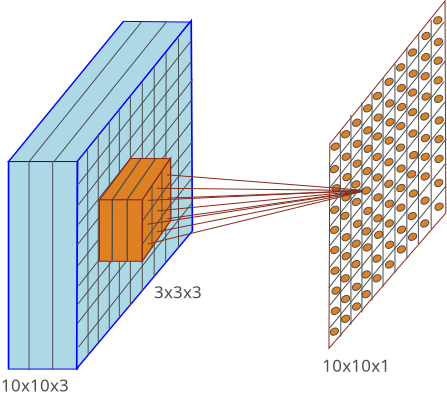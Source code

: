 <?xml version="1.0" encoding="UTF-8"?>
<dia:diagram xmlns:dia="http://www.lysator.liu.se/~alla/dia/">
  <dia:layer name="Arrière-plan" visible="true" connectable="true" active="true">
    <dia:object type="Standard - Polygon" version="0" id="O0">
      <dia:attribute name="obj_pos">
        <dia:point val="-15.202,41.446"/>
      </dia:attribute>
      <dia:attribute name="obj_bb">
        <dia:rectangle val="-15.244,34.298;-9.4,51.663"/>
      </dia:attribute>
      <dia:attribute name="poly_points">
        <dia:point val="-15.202,41.446"/>
        <dia:point val="-9.442,34.298"/>
        <dia:point val="-9.4,44.893"/>
        <dia:point val="-15.244,51.663"/>
      </dia:attribute>
      <dia:attribute name="line_color">
        <dia:color val="#892a17ff"/>
      </dia:attribute>
      <dia:attribute name="line_width">
        <dia:real val="1.175e-38"/>
      </dia:attribute>
      <dia:attribute name="show_background">
        <dia:boolean val="true"/>
      </dia:attribute>
    </dia:object>
    <dia:object type="Standard - Beziergon" version="0" id="O1">
      <dia:attribute name="obj_pos">
        <dia:point val="-14.464,43.969"/>
      </dia:attribute>
      <dia:attribute name="obj_bb">
        <dia:rectangle val="-14.595,43.934;-14.179,44.301"/>
      </dia:attribute>
      <dia:attribute name="bez_points">
        <dia:point val="-14.464,43.969"/>
        <dia:point val="-14.217,43.837"/>
        <dia:point val="-14.049,44.111"/>
        <dia:point val="-14.314,44.261"/>
        <dia:point val="-14.579,44.411"/>
        <dia:point val="-14.712,44.102"/>
      </dia:attribute>
      <dia:attribute name="corner_types">
        <dia:enum val="0"/>
        <dia:enum val="0"/>
        <dia:enum val="0"/>
      </dia:attribute>
      <dia:attribute name="line_color">
        <dia:color val="#4d4d4dff"/>
      </dia:attribute>
      <dia:attribute name="line_width">
        <dia:real val="1.175e-38"/>
      </dia:attribute>
      <dia:attribute name="inner_color">
        <dia:color val="#de8125ff"/>
      </dia:attribute>
      <dia:attribute name="show_background">
        <dia:boolean val="true"/>
      </dia:attribute>
    </dia:object>
    <dia:object type="Standard - Beziergon" version="0" id="O2">
      <dia:attribute name="obj_pos">
        <dia:point val="-14.96,43.514"/>
      </dia:attribute>
      <dia:attribute name="obj_bb">
        <dia:rectangle val="-15.091,43.479;-14.675,43.846"/>
      </dia:attribute>
      <dia:attribute name="bez_points">
        <dia:point val="-14.96,43.514"/>
        <dia:point val="-14.712,43.382"/>
        <dia:point val="-14.544,43.656"/>
        <dia:point val="-14.809,43.806"/>
        <dia:point val="-15.075,43.956"/>
        <dia:point val="-15.207,43.647"/>
      </dia:attribute>
      <dia:attribute name="corner_types">
        <dia:enum val="0"/>
        <dia:enum val="0"/>
        <dia:enum val="0"/>
      </dia:attribute>
      <dia:attribute name="line_color">
        <dia:color val="#4d4d4dff"/>
      </dia:attribute>
      <dia:attribute name="line_width">
        <dia:real val="1.175e-38"/>
      </dia:attribute>
      <dia:attribute name="inner_color">
        <dia:color val="#de8125ff"/>
      </dia:attribute>
      <dia:attribute name="show_background">
        <dia:boolean val="true"/>
      </dia:attribute>
    </dia:object>
    <dia:group>
      <dia:attribute name="meta">
        <dia:composite type="dict"/>
      </dia:attribute>
      <dia:attribute name="matrix">
        <dia:matrix xx="1.149" xy="0" yx="0" yy="0.694" x0="-42.818" y0="39.31"/>
      </dia:attribute>
      <dia:object type="Standard - Polygon" version="0" id="O3">
        <dia:attribute name="obj_pos">
          <dia:point val="15.055,-5.754"/>
        </dia:attribute>
        <dia:attribute name="obj_bb">
          <dia:rectangle val="10.055,-5.754;17.954,4.396"/>
        </dia:attribute>
        <dia:attribute name="poly_points">
          <dia:point val="15.055,-5.754"/>
          <dia:point val="17.954,-5.704"/>
          <dia:point val="13.055,4.396"/>
          <dia:point val="10.055,4.346"/>
        </dia:attribute>
        <dia:attribute name="line_color">
          <dia:color val="#0000ffff"/>
        </dia:attribute>
        <dia:attribute name="line_width">
          <dia:real val="1.175e-38"/>
        </dia:attribute>
        <dia:attribute name="inner_color">
          <dia:color val="#add8e6ff"/>
        </dia:attribute>
        <dia:attribute name="show_background">
          <dia:boolean val="true"/>
        </dia:attribute>
      </dia:object>
      <dia:object type="Standard - Box" version="0" id="O4">
        <dia:attribute name="obj_pos">
          <dia:point val="10.055,4.346"/>
        </dia:attribute>
        <dia:attribute name="obj_bb">
          <dia:rectangle val="10.055,4.346;13.055,19.296"/>
        </dia:attribute>
        <dia:attribute name="elem_corner">
          <dia:point val="10.055,4.346"/>
        </dia:attribute>
        <dia:attribute name="elem_width">
          <dia:real val="3"/>
        </dia:attribute>
        <dia:attribute name="elem_height">
          <dia:real val="14.95"/>
        </dia:attribute>
        <dia:attribute name="border_width">
          <dia:real val="1.175e-38"/>
        </dia:attribute>
        <dia:attribute name="border_color">
          <dia:color val="#0000ffff"/>
        </dia:attribute>
        <dia:attribute name="inner_color">
          <dia:color val="#add8e6ff"/>
        </dia:attribute>
        <dia:attribute name="show_background">
          <dia:boolean val="true"/>
        </dia:attribute>
      </dia:object>
      <dia:object type="Standard - Polygon" version="0" id="O5">
        <dia:attribute name="obj_pos">
          <dia:point val="18.005,-5.804"/>
        </dia:attribute>
        <dia:attribute name="obj_bb">
          <dia:rectangle val="13.021,-5.804;18.055,19.264"/>
        </dia:attribute>
        <dia:attribute name="poly_points">
          <dia:point val="18.005,-5.804"/>
          <dia:point val="18.055,9.346"/>
          <dia:point val="13.021,19.264"/>
          <dia:point val="13.057,4.309"/>
        </dia:attribute>
        <dia:attribute name="line_color">
          <dia:color val="#0000ffff"/>
        </dia:attribute>
        <dia:attribute name="line_width">
          <dia:real val="1.175e-38"/>
        </dia:attribute>
        <dia:attribute name="inner_color">
          <dia:color val="#add8e6ff"/>
        </dia:attribute>
        <dia:attribute name="show_background">
          <dia:boolean val="true"/>
        </dia:attribute>
      </dia:object>
    </dia:group>
    <dia:object type="Standard - Text" version="1" id="O6">
      <dia:attribute name="obj_pos">
        <dia:point val="-31.642,53.817"/>
      </dia:attribute>
      <dia:attribute name="obj_bb">
        <dia:rectangle val="-31.642,53.031;-27.954,54.017"/>
      </dia:attribute>
      <dia:attribute name="text">
        <dia:composite type="text">
          <dia:attribute name="string">
            <dia:string>#10x10x3#</dia:string>
          </dia:attribute>
          <dia:attribute name="font">
            <dia:font family="sans" style="0" name="Helvetica"/>
          </dia:attribute>
          <dia:attribute name="height">
            <dia:real val="1.058"/>
          </dia:attribute>
          <dia:attribute name="pos">
            <dia:point val="-31.642,53.817"/>
          </dia:attribute>
          <dia:attribute name="color">
            <dia:color val="#4d4d4dff"/>
          </dia:attribute>
          <dia:attribute name="alignment">
            <dia:enum val="0"/>
          </dia:attribute>
        </dia:composite>
      </dia:attribute>
      <dia:attribute name="valign">
        <dia:enum val="3"/>
      </dia:attribute>
    </dia:object>
    <dia:object type="Standard - Line" version="0" id="O7">
      <dia:attribute name="obj_pos">
        <dia:point val="-27.314,41.737"/>
      </dia:attribute>
      <dia:attribute name="obj_bb">
        <dia:rectangle val="-27.314,41.737;-27.284,52.011"/>
      </dia:attribute>
      <dia:attribute name="conn_endpoints">
        <dia:point val="-27.314,41.737"/>
        <dia:point val="-27.284,52.011"/>
      </dia:attribute>
      <dia:attribute name="numcp">
        <dia:int val="1"/>
      </dia:attribute>
      <dia:attribute name="line_color">
        <dia:color val="#4d4d4dff"/>
      </dia:attribute>
      <dia:attribute name="line_width">
        <dia:real val="1.175e-38"/>
      </dia:attribute>
    </dia:object>
    <dia:object type="Standard - Line" version="0" id="O8">
      <dia:attribute name="obj_pos">
        <dia:point val="-26.779,40.915"/>
      </dia:attribute>
      <dia:attribute name="obj_bb">
        <dia:rectangle val="-26.779,40.915;-26.779,51.415"/>
      </dia:attribute>
      <dia:attribute name="conn_endpoints">
        <dia:point val="-26.779,40.915"/>
        <dia:point val="-26.779,51.415"/>
      </dia:attribute>
      <dia:attribute name="numcp">
        <dia:int val="1"/>
      </dia:attribute>
      <dia:attribute name="line_color">
        <dia:color val="#4d4d4dff"/>
      </dia:attribute>
      <dia:attribute name="line_width">
        <dia:real val="1.175e-38"/>
      </dia:attribute>
    </dia:object>
    <dia:object type="Standard - Line" version="0" id="O9">
      <dia:attribute name="obj_pos">
        <dia:point val="-26.229,40.296"/>
      </dia:attribute>
      <dia:attribute name="obj_bb">
        <dia:rectangle val="-26.229,40.296;-26.229,50.796"/>
      </dia:attribute>
      <dia:attribute name="conn_endpoints">
        <dia:point val="-26.229,40.296"/>
        <dia:point val="-26.229,50.796"/>
      </dia:attribute>
      <dia:attribute name="numcp">
        <dia:int val="1"/>
      </dia:attribute>
      <dia:attribute name="line_color">
        <dia:color val="#4d4d4dff"/>
      </dia:attribute>
      <dia:attribute name="line_width">
        <dia:real val="1.175e-38"/>
      </dia:attribute>
    </dia:object>
    <dia:object type="Standard - Line" version="0" id="O10">
      <dia:attribute name="obj_pos">
        <dia:point val="-25.725,39.792"/>
      </dia:attribute>
      <dia:attribute name="obj_bb">
        <dia:rectangle val="-25.725,39.792;-25.725,50.2"/>
      </dia:attribute>
      <dia:attribute name="conn_endpoints">
        <dia:point val="-25.725,39.792"/>
        <dia:point val="-25.725,50.2"/>
      </dia:attribute>
      <dia:attribute name="numcp">
        <dia:int val="1"/>
      </dia:attribute>
      <dia:attribute name="line_color">
        <dia:color val="#4d4d4dff"/>
      </dia:attribute>
      <dia:attribute name="line_width">
        <dia:real val="1.175e-38"/>
      </dia:attribute>
    </dia:object>
    <dia:object type="Standard - Line" version="0" id="O11">
      <dia:attribute name="obj_pos">
        <dia:point val="-25.174,39.081"/>
      </dia:attribute>
      <dia:attribute name="obj_bb">
        <dia:rectangle val="-25.174,39.081;-25.174,49.512"/>
      </dia:attribute>
      <dia:attribute name="conn_endpoints">
        <dia:point val="-25.174,39.081"/>
        <dia:point val="-25.174,49.512"/>
      </dia:attribute>
      <dia:attribute name="numcp">
        <dia:int val="1"/>
      </dia:attribute>
      <dia:attribute name="line_color">
        <dia:color val="#4d4d4dff"/>
      </dia:attribute>
      <dia:attribute name="line_width">
        <dia:real val="1.175e-38"/>
      </dia:attribute>
    </dia:object>
    <dia:object type="Standard - Line" version="0" id="O12">
      <dia:attribute name="obj_pos">
        <dia:point val="-24.578,38.371"/>
      </dia:attribute>
      <dia:attribute name="obj_bb">
        <dia:rectangle val="-24.578,38.371;-24.578,48.802"/>
      </dia:attribute>
      <dia:attribute name="conn_endpoints">
        <dia:point val="-24.578,38.371"/>
        <dia:point val="-24.578,48.802"/>
      </dia:attribute>
      <dia:attribute name="numcp">
        <dia:int val="1"/>
      </dia:attribute>
      <dia:attribute name="line_color">
        <dia:color val="#4d4d4dff"/>
      </dia:attribute>
      <dia:attribute name="line_width">
        <dia:real val="1.175e-38"/>
      </dia:attribute>
    </dia:object>
    <dia:object type="Standard - Line" version="0" id="O13">
      <dia:attribute name="obj_pos">
        <dia:point val="-23.982,37.568"/>
      </dia:attribute>
      <dia:attribute name="obj_bb">
        <dia:rectangle val="-23.982,37.568;-23.982,48.091"/>
      </dia:attribute>
      <dia:attribute name="conn_endpoints">
        <dia:point val="-23.982,37.568"/>
        <dia:point val="-23.982,48.091"/>
      </dia:attribute>
      <dia:attribute name="numcp">
        <dia:int val="1"/>
      </dia:attribute>
      <dia:attribute name="line_color">
        <dia:color val="#4d4d4dff"/>
      </dia:attribute>
      <dia:attribute name="line_width">
        <dia:real val="1.175e-38"/>
      </dia:attribute>
    </dia:object>
    <dia:object type="Standard - Line" version="0" id="O14">
      <dia:attribute name="obj_pos">
        <dia:point val="-23.386,36.858"/>
      </dia:attribute>
      <dia:attribute name="obj_bb">
        <dia:rectangle val="-23.409,36.858;-23.386,47.38"/>
      </dia:attribute>
      <dia:attribute name="conn_endpoints">
        <dia:point val="-23.386,36.858"/>
        <dia:point val="-23.409,47.38"/>
      </dia:attribute>
      <dia:attribute name="numcp">
        <dia:int val="1"/>
      </dia:attribute>
      <dia:attribute name="line_color">
        <dia:color val="#4d4d4dff"/>
      </dia:attribute>
      <dia:attribute name="line_width">
        <dia:real val="1.175e-38"/>
      </dia:attribute>
    </dia:object>
    <dia:object type="Standard - Line" version="0" id="O15">
      <dia:attribute name="obj_pos">
        <dia:point val="-22.767,36.17"/>
      </dia:attribute>
      <dia:attribute name="obj_bb">
        <dia:rectangle val="-22.767,36.17;-22.767,46.624"/>
      </dia:attribute>
      <dia:attribute name="conn_endpoints">
        <dia:point val="-22.767,36.17"/>
        <dia:point val="-22.767,46.624"/>
      </dia:attribute>
      <dia:attribute name="numcp">
        <dia:int val="1"/>
      </dia:attribute>
      <dia:attribute name="line_color">
        <dia:color val="#4d4d4dff"/>
      </dia:attribute>
      <dia:attribute name="line_width">
        <dia:real val="1.175e-38"/>
      </dia:attribute>
    </dia:object>
    <dia:object type="Standard - Line" version="0" id="O16">
      <dia:attribute name="obj_pos">
        <dia:point val="-22.125,36.285"/>
      </dia:attribute>
      <dia:attribute name="obj_bb">
        <dia:rectangle val="-27.834,36.285;-22.125,43.529"/>
      </dia:attribute>
      <dia:attribute name="conn_endpoints">
        <dia:point val="-22.125,36.285"/>
        <dia:point val="-27.834,43.529"/>
      </dia:attribute>
      <dia:attribute name="numcp">
        <dia:int val="1"/>
      </dia:attribute>
      <dia:attribute name="line_color">
        <dia:color val="#4d4d4dff"/>
      </dia:attribute>
      <dia:attribute name="line_width">
        <dia:real val="1.175e-38"/>
      </dia:attribute>
    </dia:object>
    <dia:object type="Standard - Line" version="0" id="O17">
      <dia:attribute name="obj_pos">
        <dia:point val="-22.148,37.348"/>
      </dia:attribute>
      <dia:attribute name="obj_bb">
        <dia:rectangle val="-27.857,37.348;-22.148,44.593"/>
      </dia:attribute>
      <dia:attribute name="conn_endpoints">
        <dia:point val="-22.148,37.348"/>
        <dia:point val="-27.857,44.593"/>
      </dia:attribute>
      <dia:attribute name="numcp">
        <dia:int val="1"/>
      </dia:attribute>
      <dia:attribute name="line_color">
        <dia:color val="#4d4d4dff"/>
      </dia:attribute>
      <dia:attribute name="line_width">
        <dia:real val="1.175e-38"/>
      </dia:attribute>
    </dia:object>
    <dia:object type="Standard - Line" version="0" id="O18">
      <dia:attribute name="obj_pos">
        <dia:point val="-22.057,38.219"/>
      </dia:attribute>
      <dia:attribute name="obj_bb">
        <dia:rectangle val="-27.765,38.219;-22.057,45.464"/>
      </dia:attribute>
      <dia:attribute name="conn_endpoints">
        <dia:point val="-22.057,38.219"/>
        <dia:point val="-27.765,45.464"/>
      </dia:attribute>
      <dia:attribute name="numcp">
        <dia:int val="1"/>
      </dia:attribute>
      <dia:attribute name="line_color">
        <dia:color val="#4d4d4dff"/>
      </dia:attribute>
      <dia:attribute name="line_width">
        <dia:real val="1.175e-38"/>
      </dia:attribute>
    </dia:object>
    <dia:object type="Standard - Line" version="0" id="O19">
      <dia:attribute name="obj_pos">
        <dia:point val="-22.125,39.26"/>
      </dia:attribute>
      <dia:attribute name="obj_bb">
        <dia:rectangle val="-27.834,39.26;-22.125,46.505"/>
      </dia:attribute>
      <dia:attribute name="conn_endpoints">
        <dia:point val="-22.125,39.26"/>
        <dia:point val="-27.834,46.505"/>
      </dia:attribute>
      <dia:attribute name="numcp">
        <dia:int val="1"/>
      </dia:attribute>
      <dia:attribute name="line_color">
        <dia:color val="#4d4d4dff"/>
      </dia:attribute>
      <dia:attribute name="line_width">
        <dia:real val="1.175e-38"/>
      </dia:attribute>
    </dia:object>
    <dia:object type="Standard - Line" version="0" id="O20">
      <dia:attribute name="obj_pos">
        <dia:point val="-22.08,40.278"/>
      </dia:attribute>
      <dia:attribute name="obj_bb">
        <dia:rectangle val="-27.788,40.278;-22.08,47.522"/>
      </dia:attribute>
      <dia:attribute name="conn_endpoints">
        <dia:point val="-22.08,40.278"/>
        <dia:point val="-27.788,47.522"/>
      </dia:attribute>
      <dia:attribute name="numcp">
        <dia:int val="1"/>
      </dia:attribute>
      <dia:attribute name="line_color">
        <dia:color val="#4d4d4dff"/>
      </dia:attribute>
      <dia:attribute name="line_width">
        <dia:real val="1.175e-38"/>
      </dia:attribute>
    </dia:object>
    <dia:object type="Standard - Line" version="0" id="O21">
      <dia:attribute name="obj_pos">
        <dia:point val="-22.057,41.296"/>
      </dia:attribute>
      <dia:attribute name="obj_bb">
        <dia:rectangle val="-27.765,41.296;-22.057,48.54"/>
      </dia:attribute>
      <dia:attribute name="conn_endpoints">
        <dia:point val="-22.057,41.296"/>
        <dia:point val="-27.765,48.54"/>
      </dia:attribute>
      <dia:attribute name="numcp">
        <dia:int val="1"/>
      </dia:attribute>
      <dia:attribute name="line_color">
        <dia:color val="#4d4d4dff"/>
      </dia:attribute>
      <dia:attribute name="line_width">
        <dia:real val="1.175e-38"/>
      </dia:attribute>
    </dia:object>
    <dia:object type="Standard - Line" version="0" id="O22">
      <dia:attribute name="obj_pos">
        <dia:point val="-22.171,42.314"/>
      </dia:attribute>
      <dia:attribute name="obj_bb">
        <dia:rectangle val="-27.88,42.314;-22.171,49.558"/>
      </dia:attribute>
      <dia:attribute name="conn_endpoints">
        <dia:point val="-22.171,42.314"/>
        <dia:point val="-27.88,49.558"/>
      </dia:attribute>
      <dia:attribute name="numcp">
        <dia:int val="1"/>
      </dia:attribute>
      <dia:attribute name="line_color">
        <dia:color val="#4d4d4dff"/>
      </dia:attribute>
      <dia:attribute name="line_width">
        <dia:real val="1.175e-38"/>
      </dia:attribute>
    </dia:object>
    <dia:object type="Standard - Line" version="0" id="O23">
      <dia:attribute name="obj_pos">
        <dia:point val="-22.125,43.194"/>
      </dia:attribute>
      <dia:attribute name="obj_bb">
        <dia:rectangle val="-27.834,43.194;-22.125,50.438"/>
      </dia:attribute>
      <dia:attribute name="conn_endpoints">
        <dia:point val="-22.125,43.194"/>
        <dia:point val="-27.834,50.438"/>
      </dia:attribute>
      <dia:attribute name="numcp">
        <dia:int val="1"/>
      </dia:attribute>
      <dia:attribute name="line_color">
        <dia:color val="#4d4d4dff"/>
      </dia:attribute>
      <dia:attribute name="line_width">
        <dia:real val="1.175e-38"/>
      </dia:attribute>
    </dia:object>
    <dia:object type="Standard - Line" version="0" id="O24">
      <dia:attribute name="obj_pos">
        <dia:point val="-22.057,44.349"/>
      </dia:attribute>
      <dia:attribute name="obj_bb">
        <dia:rectangle val="-27.765,44.349;-22.057,51.594"/>
      </dia:attribute>
      <dia:attribute name="conn_endpoints">
        <dia:point val="-22.057,44.349"/>
        <dia:point val="-27.765,51.594"/>
      </dia:attribute>
      <dia:attribute name="numcp">
        <dia:int val="1"/>
      </dia:attribute>
      <dia:attribute name="line_color">
        <dia:color val="#4d4d4dff"/>
      </dia:attribute>
      <dia:attribute name="line_width">
        <dia:real val="1.175e-38"/>
      </dia:attribute>
    </dia:object>
    <dia:group>
      <dia:attribute name="meta">
        <dia:composite type="dict"/>
      </dia:attribute>
      <dia:attribute name="matrix">
        <dia:matrix xx="0.757" xy="0" yx="0" yy="1.002" x0="-65.335" y0="28.325"/>
      </dia:attribute>
      <dia:group>
        <dia:attribute name="meta">
          <dia:composite type="dict"/>
        </dia:attribute>
        <dia:attribute name="matrix">
          <dia:matrix xx="0.375" xy="0" yx="0" yy="0.205" x0="31.384" y0="13.95"/>
        </dia:attribute>
        <dia:object type="Standard - Polygon" version="0" id="O25">
          <dia:attribute name="obj_pos">
            <dia:point val="57.818,-0.634"/>
          </dia:attribute>
          <dia:attribute name="obj_bb">
            <dia:rectangle val="52.306,-0.634;64.814,9.483"/>
          </dia:attribute>
          <dia:attribute name="poly_points">
            <dia:point val="57.818,-0.634"/>
            <dia:point val="64.814,-0.617"/>
            <dia:point val="59.913,9.483"/>
            <dia:point val="52.306,9.481"/>
          </dia:attribute>
          <dia:attribute name="line_color">
            <dia:color val="#892a17ff"/>
          </dia:attribute>
          <dia:attribute name="line_width">
            <dia:real val="1.175e-38"/>
          </dia:attribute>
          <dia:attribute name="inner_color">
            <dia:color val="#de8125ff"/>
          </dia:attribute>
          <dia:attribute name="show_background">
            <dia:boolean val="true"/>
          </dia:attribute>
        </dia:object>
        <dia:object type="Standard - Box" version="0" id="O26">
          <dia:attribute name="obj_pos">
            <dia:point val="52.31,9.433"/>
          </dia:attribute>
          <dia:attribute name="obj_bb">
            <dia:rectangle val="52.31,9.433;59.913,24.383"/>
          </dia:attribute>
          <dia:attribute name="elem_corner">
            <dia:point val="52.31,9.433"/>
          </dia:attribute>
          <dia:attribute name="elem_width">
            <dia:real val="7.603"/>
          </dia:attribute>
          <dia:attribute name="elem_height">
            <dia:real val="14.95"/>
          </dia:attribute>
          <dia:attribute name="border_width">
            <dia:real val="1.175e-38"/>
          </dia:attribute>
          <dia:attribute name="border_color">
            <dia:color val="#892a17ff"/>
          </dia:attribute>
          <dia:attribute name="inner_color">
            <dia:color val="#de8125ff"/>
          </dia:attribute>
          <dia:attribute name="show_background">
            <dia:boolean val="true"/>
          </dia:attribute>
        </dia:object>
        <dia:object type="Standard - Polygon" version="0" id="O27">
          <dia:attribute name="obj_pos">
            <dia:point val="64.864,-0.717"/>
          </dia:attribute>
          <dia:attribute name="obj_bb">
            <dia:rectangle val="59.88,-0.717;64.913,24.351"/>
          </dia:attribute>
          <dia:attribute name="poly_points">
            <dia:point val="64.864,-0.717"/>
            <dia:point val="64.913,14.433"/>
            <dia:point val="59.88,24.351"/>
            <dia:point val="59.916,9.396"/>
          </dia:attribute>
          <dia:attribute name="line_color">
            <dia:color val="#892a17ff"/>
          </dia:attribute>
          <dia:attribute name="line_width">
            <dia:real val="1.175e-38"/>
          </dia:attribute>
          <dia:attribute name="inner_color">
            <dia:color val="#de8125ff"/>
          </dia:attribute>
          <dia:attribute name="show_background">
            <dia:boolean val="true"/>
          </dia:attribute>
        </dia:object>
        <dia:object type="Standard - Line" version="0" id="O28">
          <dia:attribute name="obj_pos">
            <dia:point val="58.559,4.424"/>
          </dia:attribute>
          <dia:attribute name="obj_bb">
            <dia:rectangle val="58.559,4.424;58.559,4.424"/>
          </dia:attribute>
          <dia:attribute name="conn_endpoints">
            <dia:point val="58.559,4.424"/>
            <dia:point val="58.559,4.424"/>
          </dia:attribute>
          <dia:attribute name="numcp">
            <dia:int val="1"/>
          </dia:attribute>
          <dia:attribute name="line_color">
            <dia:color val="#4d4d4dff"/>
          </dia:attribute>
          <dia:attribute name="line_width">
            <dia:real val="1.175e-38"/>
          </dia:attribute>
        </dia:object>
        <dia:object type="Standard - Line" version="0" id="O29">
          <dia:attribute name="obj_pos">
            <dia:point val="59.695,-0.701"/>
          </dia:attribute>
          <dia:attribute name="obj_bb">
            <dia:rectangle val="54.604,-0.701;59.695,9.41"/>
          </dia:attribute>
          <dia:attribute name="conn_endpoints">
            <dia:point val="59.695,-0.701"/>
            <dia:point val="54.604,9.41"/>
          </dia:attribute>
          <dia:attribute name="numcp">
            <dia:int val="1"/>
          </dia:attribute>
          <dia:attribute name="line_color">
            <dia:color val="#4d4d4dff"/>
          </dia:attribute>
          <dia:attribute name="line_width">
            <dia:real val="1.175e-38"/>
          </dia:attribute>
        </dia:object>
        <dia:object type="Standard - Line" version="0" id="O30">
          <dia:attribute name="obj_pos">
            <dia:point val="62.237,-0.62"/>
          </dia:attribute>
          <dia:attribute name="obj_bb">
            <dia:rectangle val="57.146,-0.62;62.237,9.491"/>
          </dia:attribute>
          <dia:attribute name="conn_endpoints">
            <dia:point val="62.237,-0.62"/>
            <dia:point val="57.146,9.491"/>
          </dia:attribute>
          <dia:attribute name="numcp">
            <dia:int val="1"/>
          </dia:attribute>
          <dia:attribute name="line_color">
            <dia:color val="#4d4d4dff"/>
          </dia:attribute>
          <dia:attribute name="line_width">
            <dia:real val="1.175e-38"/>
          </dia:attribute>
        </dia:object>
        <dia:object type="Standard - Line" version="0" id="O31">
          <dia:attribute name="obj_pos">
            <dia:point val="54.604,9.41"/>
          </dia:attribute>
          <dia:attribute name="obj_bb">
            <dia:rectangle val="54.591,9.41;54.604,24.259"/>
          </dia:attribute>
          <dia:attribute name="conn_endpoints">
            <dia:point val="54.604,9.41"/>
            <dia:point val="54.591,24.259"/>
          </dia:attribute>
          <dia:attribute name="numcp">
            <dia:int val="1"/>
          </dia:attribute>
          <dia:attribute name="line_color">
            <dia:color val="#4d4d4dff"/>
          </dia:attribute>
          <dia:attribute name="line_width">
            <dia:real val="1.175e-38"/>
          </dia:attribute>
        </dia:object>
        <dia:object type="Standard - Line" version="0" id="O32">
          <dia:attribute name="obj_pos">
            <dia:point val="57.235,9.439"/>
          </dia:attribute>
          <dia:attribute name="obj_bb">
            <dia:rectangle val="57.235,9.439;57.243,24.259"/>
          </dia:attribute>
          <dia:attribute name="conn_endpoints">
            <dia:point val="57.235,9.439"/>
            <dia:point val="57.243,24.259"/>
          </dia:attribute>
          <dia:attribute name="numcp">
            <dia:int val="1"/>
          </dia:attribute>
          <dia:attribute name="line_color">
            <dia:color val="#4d4d4dff"/>
          </dia:attribute>
          <dia:attribute name="line_width">
            <dia:real val="1.175e-38"/>
          </dia:attribute>
        </dia:object>
      </dia:group>
      <dia:object type="Standard - Line" version="0" id="O33">
        <dia:attribute name="obj_pos">
          <dia:point val="54.485,15.173"/>
        </dia:attribute>
        <dia:attribute name="obj_bb">
          <dia:rectangle val="54.485,15.173;54.485,18.284"/>
        </dia:attribute>
        <dia:attribute name="conn_endpoints">
          <dia:point val="54.485,15.173"/>
          <dia:point val="54.485,18.284"/>
        </dia:attribute>
        <dia:attribute name="numcp">
          <dia:int val="1"/>
        </dia:attribute>
        <dia:attribute name="line_color">
          <dia:color val="#4d4d4dff"/>
        </dia:attribute>
        <dia:attribute name="line_width">
          <dia:real val="1.175e-38"/>
        </dia:attribute>
      </dia:object>
      <dia:object type="Standard - Line" version="0" id="O34">
        <dia:attribute name="obj_pos">
          <dia:point val="53.849,16.941"/>
        </dia:attribute>
        <dia:attribute name="obj_bb">
          <dia:rectangle val="53.849,14.961;55.722,16.941"/>
        </dia:attribute>
        <dia:attribute name="conn_endpoints">
          <dia:point val="53.849,16.941"/>
          <dia:point val="55.722,14.961"/>
        </dia:attribute>
        <dia:attribute name="numcp">
          <dia:int val="1"/>
        </dia:attribute>
        <dia:attribute name="line_color">
          <dia:color val="#4d4d4dff"/>
        </dia:attribute>
        <dia:attribute name="line_width">
          <dia:real val="1.175e-38"/>
        </dia:attribute>
      </dia:object>
      <dia:object type="Standard - Line" version="0" id="O35">
        <dia:attribute name="obj_pos">
          <dia:point val="55.136,14.495"/>
        </dia:attribute>
        <dia:attribute name="obj_bb">
          <dia:rectangle val="55.136,14.495;55.136,17.606"/>
        </dia:attribute>
        <dia:attribute name="conn_endpoints">
          <dia:point val="55.136,14.495"/>
          <dia:point val="55.136,17.606"/>
        </dia:attribute>
        <dia:attribute name="numcp">
          <dia:int val="1"/>
        </dia:attribute>
        <dia:attribute name="line_color">
          <dia:color val="#4d4d4dff"/>
        </dia:attribute>
        <dia:attribute name="line_width">
          <dia:real val="1.175e-38"/>
        </dia:attribute>
      </dia:object>
      <dia:object type="Standard - Line" version="0" id="O36">
        <dia:attribute name="obj_pos">
          <dia:point val="53.849,18.086"/>
        </dia:attribute>
        <dia:attribute name="obj_bb">
          <dia:rectangle val="53.849,16.106;55.722,18.086"/>
        </dia:attribute>
        <dia:attribute name="conn_endpoints">
          <dia:point val="53.849,18.086"/>
          <dia:point val="55.722,16.106"/>
        </dia:attribute>
        <dia:attribute name="numcp">
          <dia:int val="1"/>
        </dia:attribute>
        <dia:attribute name="line_color">
          <dia:color val="#4d4d4dff"/>
        </dia:attribute>
        <dia:attribute name="line_width">
          <dia:real val="1.175e-38"/>
        </dia:attribute>
      </dia:object>
    </dia:group>
    <dia:object type="Standard - Beziergon" version="0" id="O37">
      <dia:attribute name="obj_pos">
        <dia:point val="-13.452,43.629"/>
      </dia:attribute>
      <dia:attribute name="obj_bb">
        <dia:rectangle val="-13.583,43.594;-13.167,43.961"/>
      </dia:attribute>
      <dia:attribute name="bez_points">
        <dia:point val="-13.452,43.629"/>
        <dia:point val="-13.204,43.497"/>
        <dia:point val="-13.037,43.771"/>
        <dia:point val="-13.302,43.921"/>
        <dia:point val="-13.567,44.071"/>
        <dia:point val="-13.699,43.762"/>
      </dia:attribute>
      <dia:attribute name="corner_types">
        <dia:enum val="0"/>
        <dia:enum val="0"/>
        <dia:enum val="0"/>
      </dia:attribute>
      <dia:attribute name="line_color">
        <dia:color val="#4d4d4dff"/>
      </dia:attribute>
      <dia:attribute name="line_width">
        <dia:real val="1.175e-38"/>
      </dia:attribute>
      <dia:attribute name="inner_color">
        <dia:color val="#de8125ff"/>
      </dia:attribute>
      <dia:attribute name="show_background">
        <dia:boolean val="true"/>
      </dia:attribute>
    </dia:object>
    <dia:object type="Standard - Line" version="0" id="O38">
      <dia:attribute name="obj_pos">
        <dia:point val="-23.359,42.988"/>
      </dia:attribute>
      <dia:attribute name="obj_bb">
        <dia:rectangle val="-23.386,42.961;-13.525,43.788"/>
      </dia:attribute>
      <dia:attribute name="conn_endpoints">
        <dia:point val="-23.359,42.988"/>
        <dia:point val="-13.552,43.761"/>
      </dia:attribute>
      <dia:attribute name="numcp">
        <dia:int val="1"/>
      </dia:attribute>
      <dia:attribute name="line_color">
        <dia:color val="#892a17ff"/>
      </dia:attribute>
      <dia:attribute name="line_width">
        <dia:real val="0.05"/>
      </dia:attribute>
      <dia:connections>
        <dia:connection handle="1" to="O37" connection="4"/>
      </dia:connections>
    </dia:object>
    <dia:object type="Standard - Line" version="0" id="O39">
      <dia:attribute name="obj_pos">
        <dia:point val="-23.854,43.66"/>
      </dia:attribute>
      <dia:attribute name="obj_bb">
        <dia:rectangle val="-23.88,43.635;-13.548,43.798"/>
      </dia:attribute>
      <dia:attribute name="conn_endpoints">
        <dia:point val="-23.854,43.66"/>
        <dia:point val="-13.574,43.773"/>
      </dia:attribute>
      <dia:attribute name="numcp">
        <dia:int val="1"/>
      </dia:attribute>
      <dia:attribute name="line_color">
        <dia:color val="#892a17ff"/>
      </dia:attribute>
      <dia:attribute name="line_width">
        <dia:real val="0.05"/>
      </dia:attribute>
      <dia:connections>
        <dia:connection handle="1" to="O37" connection="4"/>
      </dia:connections>
    </dia:object>
    <dia:object type="Standard - Line" version="0" id="O40">
      <dia:attribute name="obj_pos">
        <dia:point val="-23.306,44.155"/>
      </dia:attribute>
      <dia:attribute name="obj_bb">
        <dia:rectangle val="-23.332,43.757;-13.553,44.181"/>
      </dia:attribute>
      <dia:attribute name="conn_endpoints">
        <dia:point val="-23.306,44.155"/>
        <dia:point val="-13.579,43.783"/>
      </dia:attribute>
      <dia:attribute name="numcp">
        <dia:int val="1"/>
      </dia:attribute>
      <dia:attribute name="line_color">
        <dia:color val="#892a17ff"/>
      </dia:attribute>
      <dia:attribute name="line_width">
        <dia:real val="0.05"/>
      </dia:attribute>
      <dia:connections>
        <dia:connection handle="1" to="O37" connection="4"/>
      </dia:connections>
    </dia:object>
    <dia:object type="Standard - Line" version="0" id="O41">
      <dia:attribute name="obj_pos">
        <dia:point val="-23.837,44.791"/>
      </dia:attribute>
      <dia:attribute name="obj_bb">
        <dia:rectangle val="-23.864,43.767;-13.552,44.819"/>
      </dia:attribute>
      <dia:attribute name="conn_endpoints">
        <dia:point val="-23.837,44.791"/>
        <dia:point val="-13.579,43.795"/>
      </dia:attribute>
      <dia:attribute name="numcp">
        <dia:int val="1"/>
      </dia:attribute>
      <dia:attribute name="line_color">
        <dia:color val="#892a17ff"/>
      </dia:attribute>
      <dia:attribute name="line_width">
        <dia:real val="0.05"/>
      </dia:attribute>
      <dia:connections>
        <dia:connection handle="1" to="O37" connection="4"/>
      </dia:connections>
    </dia:object>
    <dia:object type="Standard - Line" version="0" id="O42">
      <dia:attribute name="obj_pos">
        <dia:point val="-24.332,45.463"/>
      </dia:attribute>
      <dia:attribute name="obj_bb">
        <dia:rectangle val="-24.36,43.778;-13.552,45.492"/>
      </dia:attribute>
      <dia:attribute name="conn_endpoints">
        <dia:point val="-24.332,45.463"/>
        <dia:point val="-13.581,43.807"/>
      </dia:attribute>
      <dia:attribute name="numcp">
        <dia:int val="1"/>
      </dia:attribute>
      <dia:attribute name="line_color">
        <dia:color val="#892a17ff"/>
      </dia:attribute>
      <dia:attribute name="line_width">
        <dia:real val="0.05"/>
      </dia:attribute>
      <dia:connections>
        <dia:connection handle="1" to="O37" connection="4"/>
      </dia:connections>
    </dia:object>
    <dia:object type="Standard - Line" version="0" id="O43">
      <dia:attribute name="obj_pos">
        <dia:point val="-24.296,44.264"/>
      </dia:attribute>
      <dia:attribute name="obj_bb">
        <dia:rectangle val="-24.322,43.758;-13.548,44.29"/>
      </dia:attribute>
      <dia:attribute name="conn_endpoints">
        <dia:point val="-24.296,44.264"/>
        <dia:point val="-13.574,43.784"/>
      </dia:attribute>
      <dia:attribute name="numcp">
        <dia:int val="1"/>
      </dia:attribute>
      <dia:attribute name="line_color">
        <dia:color val="#892a17ff"/>
      </dia:attribute>
      <dia:attribute name="line_width">
        <dia:real val="0.05"/>
      </dia:attribute>
      <dia:connections>
        <dia:connection handle="1" to="O37" connection="4"/>
      </dia:connections>
    </dia:object>
    <dia:object type="Standard - Line" version="0" id="O44">
      <dia:attribute name="obj_pos">
        <dia:point val="-23.324,45.18"/>
      </dia:attribute>
      <dia:attribute name="obj_bb">
        <dia:rectangle val="-23.352,43.775;-13.548,45.209"/>
      </dia:attribute>
      <dia:attribute name="conn_endpoints">
        <dia:point val="-23.324,45.18"/>
        <dia:point val="-13.576,43.803"/>
      </dia:attribute>
      <dia:attribute name="numcp">
        <dia:int val="1"/>
      </dia:attribute>
      <dia:attribute name="line_color">
        <dia:color val="#892a17ff"/>
      </dia:attribute>
      <dia:attribute name="line_width">
        <dia:real val="0.05"/>
      </dia:attribute>
      <dia:connections>
        <dia:connection handle="1" to="O37" connection="4"/>
      </dia:connections>
    </dia:object>
    <dia:object type="Standard - Line" version="0" id="O45">
      <dia:attribute name="obj_pos">
        <dia:point val="-23.854,45.84"/>
      </dia:attribute>
      <dia:attribute name="obj_bb">
        <dia:rectangle val="-23.884,43.782;-13.532,45.869"/>
      </dia:attribute>
      <dia:attribute name="conn_endpoints">
        <dia:point val="-23.854,45.84"/>
        <dia:point val="-13.561,43.811"/>
      </dia:attribute>
      <dia:attribute name="numcp">
        <dia:int val="1"/>
      </dia:attribute>
      <dia:attribute name="line_color">
        <dia:color val="#892a17ff"/>
      </dia:attribute>
      <dia:attribute name="line_width">
        <dia:real val="0.05"/>
      </dia:attribute>
      <dia:connections>
        <dia:connection handle="1" to="O37" connection="4"/>
      </dia:connections>
    </dia:object>
    <dia:object type="Standard - Line" version="0" id="O46">
      <dia:attribute name="obj_pos">
        <dia:point val="-24.314,46.448"/>
      </dia:attribute>
      <dia:attribute name="obj_bb">
        <dia:rectangle val="-24.344,43.795;-13.551,46.478"/>
      </dia:attribute>
      <dia:attribute name="conn_endpoints">
        <dia:point val="-24.314,46.448"/>
        <dia:point val="-13.581,43.825"/>
      </dia:attribute>
      <dia:attribute name="numcp">
        <dia:int val="1"/>
      </dia:attribute>
      <dia:attribute name="line_color">
        <dia:color val="#892a17ff"/>
      </dia:attribute>
      <dia:attribute name="line_width">
        <dia:real val="0.05"/>
      </dia:attribute>
      <dia:connections>
        <dia:connection handle="1" to="O37" connection="4"/>
      </dia:connections>
    </dia:object>
    <dia:object type="Standard - Beziergon" version="0" id="O47">
      <dia:attribute name="obj_pos">
        <dia:point val="-11.109,37.781"/>
      </dia:attribute>
      <dia:attribute name="obj_bb">
        <dia:rectangle val="-11.24,37.746;-10.824,38.113"/>
      </dia:attribute>
      <dia:attribute name="bez_points">
        <dia:point val="-11.109,37.781"/>
        <dia:point val="-10.862,37.648"/>
        <dia:point val="-10.694,37.922"/>
        <dia:point val="-10.959,38.073"/>
        <dia:point val="-11.224,38.223"/>
        <dia:point val="-11.357,37.914"/>
      </dia:attribute>
      <dia:attribute name="corner_types">
        <dia:enum val="0"/>
        <dia:enum val="0"/>
        <dia:enum val="0"/>
      </dia:attribute>
      <dia:attribute name="line_color">
        <dia:color val="#4d4d4dff"/>
      </dia:attribute>
      <dia:attribute name="line_width">
        <dia:real val="1.175e-38"/>
      </dia:attribute>
      <dia:attribute name="inner_color">
        <dia:color val="#de8125ff"/>
      </dia:attribute>
      <dia:attribute name="show_background">
        <dia:boolean val="true"/>
      </dia:attribute>
    </dia:object>
    <dia:object type="Standard - Beziergon" version="0" id="O48">
      <dia:attribute name="obj_pos">
        <dia:point val="-15.047,42.556"/>
      </dia:attribute>
      <dia:attribute name="obj_bb">
        <dia:rectangle val="-15.178,42.52;-14.762,42.888"/>
      </dia:attribute>
      <dia:attribute name="bez_points">
        <dia:point val="-15.047,42.556"/>
        <dia:point val="-14.799,42.423"/>
        <dia:point val="-14.632,42.697"/>
        <dia:point val="-14.897,42.847"/>
        <dia:point val="-15.162,42.998"/>
        <dia:point val="-15.294,42.688"/>
      </dia:attribute>
      <dia:attribute name="corner_types">
        <dia:enum val="0"/>
        <dia:enum val="0"/>
        <dia:enum val="0"/>
      </dia:attribute>
      <dia:attribute name="line_color">
        <dia:color val="#4d4d4dff"/>
      </dia:attribute>
      <dia:attribute name="line_width">
        <dia:real val="1.175e-38"/>
      </dia:attribute>
      <dia:attribute name="inner_color">
        <dia:color val="#de8125ff"/>
      </dia:attribute>
      <dia:attribute name="show_background">
        <dia:boolean val="true"/>
      </dia:attribute>
    </dia:object>
    <dia:object type="Standard - Beziergon" version="0" id="O49">
      <dia:attribute name="obj_pos">
        <dia:point val="-14.454,41.937"/>
      </dia:attribute>
      <dia:attribute name="obj_bb">
        <dia:rectangle val="-14.586,41.902;-14.17,42.269"/>
      </dia:attribute>
      <dia:attribute name="bez_points">
        <dia:point val="-14.454,41.937"/>
        <dia:point val="-14.207,41.805"/>
        <dia:point val="-14.039,42.079"/>
        <dia:point val="-14.304,42.229"/>
        <dia:point val="-14.569,42.379"/>
        <dia:point val="-14.702,42.07"/>
      </dia:attribute>
      <dia:attribute name="corner_types">
        <dia:enum val="0"/>
        <dia:enum val="0"/>
        <dia:enum val="0"/>
      </dia:attribute>
      <dia:attribute name="line_color">
        <dia:color val="#4d4d4dff"/>
      </dia:attribute>
      <dia:attribute name="line_width">
        <dia:real val="1.175e-38"/>
      </dia:attribute>
      <dia:attribute name="inner_color">
        <dia:color val="#de8125ff"/>
      </dia:attribute>
      <dia:attribute name="show_background">
        <dia:boolean val="true"/>
      </dia:attribute>
    </dia:object>
    <dia:object type="Standard - Beziergon" version="0" id="O50">
      <dia:attribute name="obj_pos">
        <dia:point val="-13.904,41.291"/>
      </dia:attribute>
      <dia:attribute name="obj_bb">
        <dia:rectangle val="-14.036,41.256;-13.62,41.623"/>
      </dia:attribute>
      <dia:attribute name="bez_points">
        <dia:point val="-13.904,41.291"/>
        <dia:point val="-13.657,41.159"/>
        <dia:point val="-13.489,41.433"/>
        <dia:point val="-13.754,41.583"/>
        <dia:point val="-14.019,41.733"/>
        <dia:point val="-14.152,41.424"/>
      </dia:attribute>
      <dia:attribute name="corner_types">
        <dia:enum val="0"/>
        <dia:enum val="0"/>
        <dia:enum val="0"/>
      </dia:attribute>
      <dia:attribute name="line_color">
        <dia:color val="#4d4d4dff"/>
      </dia:attribute>
      <dia:attribute name="line_width">
        <dia:real val="1.175e-38"/>
      </dia:attribute>
      <dia:attribute name="inner_color">
        <dia:color val="#de8125ff"/>
      </dia:attribute>
      <dia:attribute name="show_background">
        <dia:boolean val="true"/>
      </dia:attribute>
    </dia:object>
    <dia:object type="Standard - Beziergon" version="0" id="O51">
      <dia:attribute name="obj_pos">
        <dia:point val="-13.379,40.617"/>
      </dia:attribute>
      <dia:attribute name="obj_bb">
        <dia:rectangle val="-13.51,40.582;-13.094,40.949"/>
      </dia:attribute>
      <dia:attribute name="bez_points">
        <dia:point val="-13.379,40.617"/>
        <dia:point val="-13.131,40.484"/>
        <dia:point val="-12.963,40.758"/>
        <dia:point val="-13.228,40.909"/>
        <dia:point val="-13.493,41.059"/>
        <dia:point val="-13.626,40.749"/>
      </dia:attribute>
      <dia:attribute name="corner_types">
        <dia:enum val="0"/>
        <dia:enum val="0"/>
        <dia:enum val="0"/>
      </dia:attribute>
      <dia:attribute name="line_color">
        <dia:color val="#4d4d4dff"/>
      </dia:attribute>
      <dia:attribute name="line_width">
        <dia:real val="1.175e-38"/>
      </dia:attribute>
      <dia:attribute name="inner_color">
        <dia:color val="#de8125ff"/>
      </dia:attribute>
      <dia:attribute name="show_background">
        <dia:boolean val="true"/>
      </dia:attribute>
    </dia:object>
    <dia:object type="Standard - Beziergon" version="0" id="O52">
      <dia:attribute name="obj_pos">
        <dia:point val="-12.864,39.977"/>
      </dia:attribute>
      <dia:attribute name="obj_bb">
        <dia:rectangle val="-12.995,39.942;-12.579,40.309"/>
      </dia:attribute>
      <dia:attribute name="bez_points">
        <dia:point val="-12.864,39.977"/>
        <dia:point val="-12.616,39.844"/>
        <dia:point val="-12.448,40.118"/>
        <dia:point val="-12.714,40.269"/>
        <dia:point val="-12.979,40.419"/>
        <dia:point val="-13.111,40.109"/>
      </dia:attribute>
      <dia:attribute name="corner_types">
        <dia:enum val="0"/>
        <dia:enum val="0"/>
        <dia:enum val="0"/>
      </dia:attribute>
      <dia:attribute name="line_color">
        <dia:color val="#4d4d4dff"/>
      </dia:attribute>
      <dia:attribute name="line_width">
        <dia:real val="1.175e-38"/>
      </dia:attribute>
      <dia:attribute name="inner_color">
        <dia:color val="#de8125ff"/>
      </dia:attribute>
      <dia:attribute name="show_background">
        <dia:boolean val="true"/>
      </dia:attribute>
    </dia:object>
    <dia:object type="Standard - Beziergon" version="0" id="O53">
      <dia:attribute name="obj_pos">
        <dia:point val="-12.284,39.269"/>
      </dia:attribute>
      <dia:attribute name="obj_bb">
        <dia:rectangle val="-12.415,39.234;-11.999,39.601"/>
      </dia:attribute>
      <dia:attribute name="bez_points">
        <dia:point val="-12.284,39.269"/>
        <dia:point val="-12.037,39.137"/>
        <dia:point val="-11.869,39.411"/>
        <dia:point val="-12.134,39.561"/>
        <dia:point val="-12.399,39.711"/>
        <dia:point val="-12.532,39.402"/>
      </dia:attribute>
      <dia:attribute name="corner_types">
        <dia:enum val="0"/>
        <dia:enum val="0"/>
        <dia:enum val="0"/>
      </dia:attribute>
      <dia:attribute name="line_color">
        <dia:color val="#4d4d4dff"/>
      </dia:attribute>
      <dia:attribute name="line_width">
        <dia:real val="1.175e-38"/>
      </dia:attribute>
      <dia:attribute name="inner_color">
        <dia:color val="#de8125ff"/>
      </dia:attribute>
      <dia:attribute name="show_background">
        <dia:boolean val="true"/>
      </dia:attribute>
    </dia:object>
    <dia:object type="Standard - Beziergon" version="0" id="O54">
      <dia:attribute name="obj_pos">
        <dia:point val="-11.704,38.501"/>
      </dia:attribute>
      <dia:attribute name="obj_bb">
        <dia:rectangle val="-11.836,38.466;-11.42,38.833"/>
      </dia:attribute>
      <dia:attribute name="bez_points">
        <dia:point val="-11.704,38.501"/>
        <dia:point val="-11.457,38.368"/>
        <dia:point val="-11.289,38.642"/>
        <dia:point val="-11.554,38.793"/>
        <dia:point val="-11.819,38.943"/>
        <dia:point val="-11.952,38.633"/>
      </dia:attribute>
      <dia:attribute name="corner_types">
        <dia:enum val="0"/>
        <dia:enum val="0"/>
        <dia:enum val="0"/>
      </dia:attribute>
      <dia:attribute name="line_color">
        <dia:color val="#4d4d4dff"/>
      </dia:attribute>
      <dia:attribute name="line_width">
        <dia:real val="1.175e-38"/>
      </dia:attribute>
      <dia:attribute name="inner_color">
        <dia:color val="#de8125ff"/>
      </dia:attribute>
      <dia:attribute name="show_background">
        <dia:boolean val="true"/>
      </dia:attribute>
    </dia:object>
    <dia:object type="Standard - Beziergon" version="0" id="O55">
      <dia:attribute name="obj_pos">
        <dia:point val="-10.487,36.954"/>
      </dia:attribute>
      <dia:attribute name="obj_bb">
        <dia:rectangle val="-10.618,36.919;-10.202,37.286"/>
      </dia:attribute>
      <dia:attribute name="bez_points">
        <dia:point val="-10.487,36.954"/>
        <dia:point val="-10.239,36.822"/>
        <dia:point val="-10.071,37.096"/>
        <dia:point val="-10.336,37.246"/>
        <dia:point val="-10.602,37.396"/>
        <dia:point val="-10.734,37.087"/>
      </dia:attribute>
      <dia:attribute name="corner_types">
        <dia:enum val="0"/>
        <dia:enum val="0"/>
        <dia:enum val="0"/>
      </dia:attribute>
      <dia:attribute name="line_color">
        <dia:color val="#4d4d4dff"/>
      </dia:attribute>
      <dia:attribute name="line_width">
        <dia:real val="1.175e-38"/>
      </dia:attribute>
      <dia:attribute name="inner_color">
        <dia:color val="#de8125ff"/>
      </dia:attribute>
      <dia:attribute name="show_background">
        <dia:boolean val="true"/>
      </dia:attribute>
    </dia:object>
    <dia:object type="Standard - Beziergon" version="0" id="O56">
      <dia:attribute name="obj_pos">
        <dia:point val="-9.849,36.197"/>
      </dia:attribute>
      <dia:attribute name="obj_bb">
        <dia:rectangle val="-9.981,36.161;-9.565,36.529"/>
      </dia:attribute>
      <dia:attribute name="bez_points">
        <dia:point val="-9.849,36.197"/>
        <dia:point val="-9.602,36.064"/>
        <dia:point val="-9.434,36.338"/>
        <dia:point val="-9.699,36.488"/>
        <dia:point val="-9.964,36.639"/>
        <dia:point val="-10.097,36.329"/>
      </dia:attribute>
      <dia:attribute name="corner_types">
        <dia:enum val="0"/>
        <dia:enum val="0"/>
        <dia:enum val="0"/>
      </dia:attribute>
      <dia:attribute name="line_color">
        <dia:color val="#4d4d4dff"/>
      </dia:attribute>
      <dia:attribute name="line_width">
        <dia:real val="1.175e-38"/>
      </dia:attribute>
      <dia:attribute name="inner_color">
        <dia:color val="#de8125ff"/>
      </dia:attribute>
      <dia:attribute name="show_background">
        <dia:boolean val="true"/>
      </dia:attribute>
    </dia:object>
    <dia:object type="Standard - Line" version="0" id="O57">
      <dia:attribute name="obj_pos">
        <dia:point val="-14.68,40.809"/>
      </dia:attribute>
      <dia:attribute name="obj_bb">
        <dia:rectangle val="-14.68,40.809;-14.65,51.083"/>
      </dia:attribute>
      <dia:attribute name="conn_endpoints">
        <dia:point val="-14.68,40.809"/>
        <dia:point val="-14.65,51.083"/>
      </dia:attribute>
      <dia:attribute name="numcp">
        <dia:int val="1"/>
      </dia:attribute>
      <dia:attribute name="line_color">
        <dia:color val="#4d4d4dff"/>
      </dia:attribute>
      <dia:attribute name="line_width">
        <dia:real val="1.175e-38"/>
      </dia:attribute>
    </dia:object>
    <dia:object type="Standard - Line" version="0" id="O58">
      <dia:attribute name="obj_pos">
        <dia:point val="-14.145,39.987"/>
      </dia:attribute>
      <dia:attribute name="obj_bb">
        <dia:rectangle val="-14.145,39.987;-14.145,50.487"/>
      </dia:attribute>
      <dia:attribute name="conn_endpoints">
        <dia:point val="-14.145,39.987"/>
        <dia:point val="-14.145,50.487"/>
      </dia:attribute>
      <dia:attribute name="numcp">
        <dia:int val="1"/>
      </dia:attribute>
      <dia:attribute name="line_color">
        <dia:color val="#4d4d4dff"/>
      </dia:attribute>
      <dia:attribute name="line_width">
        <dia:real val="1.175e-38"/>
      </dia:attribute>
    </dia:object>
    <dia:object type="Standard - Line" version="0" id="O59">
      <dia:attribute name="obj_pos">
        <dia:point val="-13.595,39.368"/>
      </dia:attribute>
      <dia:attribute name="obj_bb">
        <dia:rectangle val="-13.595,39.368;-13.595,49.868"/>
      </dia:attribute>
      <dia:attribute name="conn_endpoints">
        <dia:point val="-13.595,39.368"/>
        <dia:point val="-13.595,49.868"/>
      </dia:attribute>
      <dia:attribute name="numcp">
        <dia:int val="1"/>
      </dia:attribute>
      <dia:attribute name="line_color">
        <dia:color val="#4d4d4dff"/>
      </dia:attribute>
      <dia:attribute name="line_width">
        <dia:real val="1.175e-38"/>
      </dia:attribute>
    </dia:object>
    <dia:object type="Standard - Line" version="0" id="O60">
      <dia:attribute name="obj_pos">
        <dia:point val="-13.091,38.864"/>
      </dia:attribute>
      <dia:attribute name="obj_bb">
        <dia:rectangle val="-13.091,38.864;-13.091,49.272"/>
      </dia:attribute>
      <dia:attribute name="conn_endpoints">
        <dia:point val="-13.091,38.864"/>
        <dia:point val="-13.091,49.272"/>
      </dia:attribute>
      <dia:attribute name="numcp">
        <dia:int val="1"/>
      </dia:attribute>
      <dia:attribute name="line_color">
        <dia:color val="#4d4d4dff"/>
      </dia:attribute>
      <dia:attribute name="line_width">
        <dia:real val="1.175e-38"/>
      </dia:attribute>
    </dia:object>
    <dia:object type="Standard - Line" version="0" id="O61">
      <dia:attribute name="obj_pos">
        <dia:point val="-12.54,38.153"/>
      </dia:attribute>
      <dia:attribute name="obj_bb">
        <dia:rectangle val="-12.54,38.153;-12.54,48.584"/>
      </dia:attribute>
      <dia:attribute name="conn_endpoints">
        <dia:point val="-12.54,38.153"/>
        <dia:point val="-12.54,48.584"/>
      </dia:attribute>
      <dia:attribute name="numcp">
        <dia:int val="1"/>
      </dia:attribute>
      <dia:attribute name="line_color">
        <dia:color val="#4d4d4dff"/>
      </dia:attribute>
      <dia:attribute name="line_width">
        <dia:real val="1.175e-38"/>
      </dia:attribute>
    </dia:object>
    <dia:object type="Standard - Line" version="0" id="O62">
      <dia:attribute name="obj_pos">
        <dia:point val="-11.944,37.442"/>
      </dia:attribute>
      <dia:attribute name="obj_bb">
        <dia:rectangle val="-11.944,37.442;-11.944,47.873"/>
      </dia:attribute>
      <dia:attribute name="conn_endpoints">
        <dia:point val="-11.944,37.442"/>
        <dia:point val="-11.944,47.873"/>
      </dia:attribute>
      <dia:attribute name="numcp">
        <dia:int val="1"/>
      </dia:attribute>
      <dia:attribute name="line_color">
        <dia:color val="#4d4d4dff"/>
      </dia:attribute>
      <dia:attribute name="line_width">
        <dia:real val="1.175e-38"/>
      </dia:attribute>
    </dia:object>
    <dia:object type="Standard - Line" version="0" id="O63">
      <dia:attribute name="obj_pos">
        <dia:point val="-11.348,36.64"/>
      </dia:attribute>
      <dia:attribute name="obj_bb">
        <dia:rectangle val="-11.348,36.64;-11.348,47.163"/>
      </dia:attribute>
      <dia:attribute name="conn_endpoints">
        <dia:point val="-11.348,36.64"/>
        <dia:point val="-11.348,47.163"/>
      </dia:attribute>
      <dia:attribute name="numcp">
        <dia:int val="1"/>
      </dia:attribute>
      <dia:attribute name="line_color">
        <dia:color val="#4d4d4dff"/>
      </dia:attribute>
      <dia:attribute name="line_width">
        <dia:real val="1.175e-38"/>
      </dia:attribute>
    </dia:object>
    <dia:object type="Standard - Line" version="0" id="O64">
      <dia:attribute name="obj_pos">
        <dia:point val="-10.752,35.929"/>
      </dia:attribute>
      <dia:attribute name="obj_bb">
        <dia:rectangle val="-10.775,35.929;-10.752,46.452"/>
      </dia:attribute>
      <dia:attribute name="conn_endpoints">
        <dia:point val="-10.752,35.929"/>
        <dia:point val="-10.775,46.452"/>
      </dia:attribute>
      <dia:attribute name="numcp">
        <dia:int val="1"/>
      </dia:attribute>
      <dia:attribute name="line_color">
        <dia:color val="#4d4d4dff"/>
      </dia:attribute>
      <dia:attribute name="line_width">
        <dia:real val="1.175e-38"/>
      </dia:attribute>
    </dia:object>
    <dia:object type="Standard - Line" version="0" id="O65">
      <dia:attribute name="obj_pos">
        <dia:point val="-10.133,35.241"/>
      </dia:attribute>
      <dia:attribute name="obj_bb">
        <dia:rectangle val="-10.133,35.241;-10.133,45.695"/>
      </dia:attribute>
      <dia:attribute name="conn_endpoints">
        <dia:point val="-10.133,35.241"/>
        <dia:point val="-10.133,45.695"/>
      </dia:attribute>
      <dia:attribute name="numcp">
        <dia:int val="1"/>
      </dia:attribute>
      <dia:attribute name="line_color">
        <dia:color val="#4d4d4dff"/>
      </dia:attribute>
      <dia:attribute name="line_width">
        <dia:real val="1.175e-38"/>
      </dia:attribute>
    </dia:object>
    <dia:object type="Standard - Line" version="0" id="O66">
      <dia:attribute name="obj_pos">
        <dia:point val="-9.491,35.356"/>
      </dia:attribute>
      <dia:attribute name="obj_bb">
        <dia:rectangle val="-15.2,35.356;-9.491,42.6"/>
      </dia:attribute>
      <dia:attribute name="conn_endpoints">
        <dia:point val="-9.491,35.356"/>
        <dia:point val="-15.2,42.6"/>
      </dia:attribute>
      <dia:attribute name="numcp">
        <dia:int val="1"/>
      </dia:attribute>
      <dia:attribute name="line_color">
        <dia:color val="#4d4d4dff"/>
      </dia:attribute>
      <dia:attribute name="line_width">
        <dia:real val="1.175e-38"/>
      </dia:attribute>
    </dia:object>
    <dia:object type="Standard - Line" version="0" id="O67">
      <dia:attribute name="obj_pos">
        <dia:point val="-9.514,36.42"/>
      </dia:attribute>
      <dia:attribute name="obj_bb">
        <dia:rectangle val="-15.223,36.42;-9.514,43.664"/>
      </dia:attribute>
      <dia:attribute name="conn_endpoints">
        <dia:point val="-9.514,36.42"/>
        <dia:point val="-15.223,43.664"/>
      </dia:attribute>
      <dia:attribute name="numcp">
        <dia:int val="1"/>
      </dia:attribute>
      <dia:attribute name="line_color">
        <dia:color val="#4d4d4dff"/>
      </dia:attribute>
      <dia:attribute name="line_width">
        <dia:real val="1.175e-38"/>
      </dia:attribute>
    </dia:object>
    <dia:object type="Standard - Line" version="0" id="O68">
      <dia:attribute name="obj_pos">
        <dia:point val="-9.423,37.291"/>
      </dia:attribute>
      <dia:attribute name="obj_bb">
        <dia:rectangle val="-15.131,37.291;-9.423,44.535"/>
      </dia:attribute>
      <dia:attribute name="conn_endpoints">
        <dia:point val="-9.423,37.291"/>
        <dia:point val="-15.131,44.535"/>
      </dia:attribute>
      <dia:attribute name="numcp">
        <dia:int val="1"/>
      </dia:attribute>
      <dia:attribute name="line_color">
        <dia:color val="#4d4d4dff"/>
      </dia:attribute>
      <dia:attribute name="line_width">
        <dia:real val="1.175e-38"/>
      </dia:attribute>
    </dia:object>
    <dia:object type="Standard - Line" version="0" id="O69">
      <dia:attribute name="obj_pos">
        <dia:point val="-9.491,38.332"/>
      </dia:attribute>
      <dia:attribute name="obj_bb">
        <dia:rectangle val="-15.2,38.332;-9.491,45.576"/>
      </dia:attribute>
      <dia:attribute name="conn_endpoints">
        <dia:point val="-9.491,38.332"/>
        <dia:point val="-15.2,45.576"/>
      </dia:attribute>
      <dia:attribute name="numcp">
        <dia:int val="1"/>
      </dia:attribute>
      <dia:attribute name="line_color">
        <dia:color val="#4d4d4dff"/>
      </dia:attribute>
      <dia:attribute name="line_width">
        <dia:real val="1.175e-38"/>
      </dia:attribute>
    </dia:object>
    <dia:object type="Standard - Line" version="0" id="O70">
      <dia:attribute name="obj_pos">
        <dia:point val="-9.446,39.35"/>
      </dia:attribute>
      <dia:attribute name="obj_bb">
        <dia:rectangle val="-15.223,39.35;-9.446,46.554"/>
      </dia:attribute>
      <dia:attribute name="conn_endpoints">
        <dia:point val="-9.446,39.35"/>
        <dia:point val="-15.223,46.554"/>
      </dia:attribute>
      <dia:attribute name="numcp">
        <dia:int val="1"/>
      </dia:attribute>
      <dia:attribute name="line_color">
        <dia:color val="#4d4d4dff"/>
      </dia:attribute>
      <dia:attribute name="line_width">
        <dia:real val="1.175e-38"/>
      </dia:attribute>
      <dia:connections>
        <dia:connection handle="1" to="O0" connection="7"/>
      </dia:connections>
    </dia:object>
    <dia:object type="Standard - Line" version="0" id="O71">
      <dia:attribute name="obj_pos">
        <dia:point val="-9.423,40.367"/>
      </dia:attribute>
      <dia:attribute name="obj_bb">
        <dia:rectangle val="-15.227,40.367;-9.423,47.64"/>
      </dia:attribute>
      <dia:attribute name="conn_endpoints">
        <dia:point val="-9.423,40.367"/>
        <dia:point val="-15.227,47.64"/>
      </dia:attribute>
      <dia:attribute name="numcp">
        <dia:int val="1"/>
      </dia:attribute>
      <dia:attribute name="line_color">
        <dia:color val="#4d4d4dff"/>
      </dia:attribute>
      <dia:attribute name="line_width">
        <dia:real val="1.175e-38"/>
      </dia:attribute>
    </dia:object>
    <dia:object type="Standard - Line" version="0" id="O72">
      <dia:attribute name="obj_pos">
        <dia:point val="-9.384,41.194"/>
      </dia:attribute>
      <dia:attribute name="obj_bb">
        <dia:rectangle val="-15.246,41.194;-9.384,48.63"/>
      </dia:attribute>
      <dia:attribute name="conn_endpoints">
        <dia:point val="-9.384,41.194"/>
        <dia:point val="-15.246,48.63"/>
      </dia:attribute>
      <dia:attribute name="numcp">
        <dia:int val="1"/>
      </dia:attribute>
      <dia:attribute name="line_color">
        <dia:color val="#4d4d4dff"/>
      </dia:attribute>
      <dia:attribute name="line_width">
        <dia:real val="1.175e-38"/>
      </dia:attribute>
    </dia:object>
    <dia:object type="Standard - Line" version="0" id="O73">
      <dia:attribute name="obj_pos">
        <dia:point val="-9.42,42.435"/>
      </dia:attribute>
      <dia:attribute name="obj_bb">
        <dia:rectangle val="-15.2,42.435;-9.42,49.51"/>
      </dia:attribute>
      <dia:attribute name="conn_endpoints">
        <dia:point val="-9.42,42.435"/>
        <dia:point val="-15.2,49.51"/>
      </dia:attribute>
      <dia:attribute name="numcp">
        <dia:int val="1"/>
      </dia:attribute>
      <dia:attribute name="line_color">
        <dia:color val="#4d4d4dff"/>
      </dia:attribute>
      <dia:attribute name="line_width">
        <dia:real val="1.175e-38"/>
      </dia:attribute>
    </dia:object>
    <dia:object type="Standard - Line" version="0" id="O74">
      <dia:attribute name="obj_pos">
        <dia:point val="-9.384,43.539"/>
      </dia:attribute>
      <dia:attribute name="obj_bb">
        <dia:rectangle val="-15.212,43.539;-9.384,50.649"/>
      </dia:attribute>
      <dia:attribute name="conn_endpoints">
        <dia:point val="-9.384,43.539"/>
        <dia:point val="-15.212,50.649"/>
      </dia:attribute>
      <dia:attribute name="numcp">
        <dia:int val="1"/>
      </dia:attribute>
      <dia:attribute name="line_color">
        <dia:color val="#4d4d4dff"/>
      </dia:attribute>
      <dia:attribute name="line_width">
        <dia:real val="1.175e-38"/>
      </dia:attribute>
    </dia:object>
    <dia:object type="Standard - Beziergon" version="0" id="O75">
      <dia:attribute name="obj_pos">
        <dia:point val="-11.14,36.724"/>
      </dia:attribute>
      <dia:attribute name="obj_bb">
        <dia:rectangle val="-11.271,36.688;-10.855,37.056"/>
      </dia:attribute>
      <dia:attribute name="bez_points">
        <dia:point val="-11.14,36.724"/>
        <dia:point val="-10.892,36.591"/>
        <dia:point val="-10.725,36.865"/>
        <dia:point val="-10.99,37.015"/>
        <dia:point val="-11.255,37.166"/>
        <dia:point val="-11.387,36.856"/>
      </dia:attribute>
      <dia:attribute name="corner_types">
        <dia:enum val="0"/>
        <dia:enum val="0"/>
        <dia:enum val="0"/>
      </dia:attribute>
      <dia:attribute name="line_color">
        <dia:color val="#4d4d4dff"/>
      </dia:attribute>
      <dia:attribute name="line_width">
        <dia:real val="1.175e-38"/>
      </dia:attribute>
      <dia:attribute name="inner_color">
        <dia:color val="#de8125ff"/>
      </dia:attribute>
      <dia:attribute name="show_background">
        <dia:boolean val="true"/>
      </dia:attribute>
    </dia:object>
    <dia:object type="Standard - Beziergon" version="0" id="O76">
      <dia:attribute name="obj_pos">
        <dia:point val="-15.005,41.429"/>
      </dia:attribute>
      <dia:attribute name="obj_bb">
        <dia:rectangle val="-15.137,41.394;-14.721,41.761"/>
      </dia:attribute>
      <dia:attribute name="bez_points">
        <dia:point val="-15.005,41.429"/>
        <dia:point val="-14.758,41.297"/>
        <dia:point val="-14.59,41.571"/>
        <dia:point val="-14.855,41.721"/>
        <dia:point val="-15.12,41.871"/>
        <dia:point val="-15.253,41.562"/>
      </dia:attribute>
      <dia:attribute name="corner_types">
        <dia:enum val="0"/>
        <dia:enum val="0"/>
        <dia:enum val="0"/>
      </dia:attribute>
      <dia:attribute name="line_color">
        <dia:color val="#4d4d4dff"/>
      </dia:attribute>
      <dia:attribute name="line_width">
        <dia:real val="1.175e-38"/>
      </dia:attribute>
      <dia:attribute name="inner_color">
        <dia:color val="#de8125ff"/>
      </dia:attribute>
      <dia:attribute name="show_background">
        <dia:boolean val="true"/>
      </dia:attribute>
    </dia:object>
    <dia:object type="Standard - Beziergon" version="0" id="O77">
      <dia:attribute name="obj_pos">
        <dia:point val="-14.485,40.811"/>
      </dia:attribute>
      <dia:attribute name="obj_bb">
        <dia:rectangle val="-14.616,40.776;-14.2,41.143"/>
      </dia:attribute>
      <dia:attribute name="bez_points">
        <dia:point val="-14.485,40.811"/>
        <dia:point val="-14.238,40.679"/>
        <dia:point val="-14.07,40.953"/>
        <dia:point val="-14.335,41.103"/>
        <dia:point val="-14.6,41.253"/>
        <dia:point val="-14.733,40.944"/>
      </dia:attribute>
      <dia:attribute name="corner_types">
        <dia:enum val="0"/>
        <dia:enum val="0"/>
        <dia:enum val="0"/>
      </dia:attribute>
      <dia:attribute name="line_color">
        <dia:color val="#4d4d4dff"/>
      </dia:attribute>
      <dia:attribute name="line_width">
        <dia:real val="1.175e-38"/>
      </dia:attribute>
      <dia:attribute name="inner_color">
        <dia:color val="#de8125ff"/>
      </dia:attribute>
      <dia:attribute name="show_background">
        <dia:boolean val="true"/>
      </dia:attribute>
    </dia:object>
    <dia:object type="Standard - Beziergon" version="0" id="O78">
      <dia:attribute name="obj_pos">
        <dia:point val="-13.935,40.237"/>
      </dia:attribute>
      <dia:attribute name="obj_bb">
        <dia:rectangle val="-14.066,40.202;-13.65,40.569"/>
      </dia:attribute>
      <dia:attribute name="bez_points">
        <dia:point val="-13.935,40.237"/>
        <dia:point val="-13.688,40.105"/>
        <dia:point val="-13.52,40.379"/>
        <dia:point val="-13.785,40.529"/>
        <dia:point val="-14.05,40.679"/>
        <dia:point val="-14.183,40.37"/>
      </dia:attribute>
      <dia:attribute name="corner_types">
        <dia:enum val="0"/>
        <dia:enum val="0"/>
        <dia:enum val="0"/>
      </dia:attribute>
      <dia:attribute name="line_color">
        <dia:color val="#4d4d4dff"/>
      </dia:attribute>
      <dia:attribute name="line_width">
        <dia:real val="1.175e-38"/>
      </dia:attribute>
      <dia:attribute name="inner_color">
        <dia:color val="#de8125ff"/>
      </dia:attribute>
      <dia:attribute name="show_background">
        <dia:boolean val="true"/>
      </dia:attribute>
    </dia:object>
    <dia:object type="Standard - Beziergon" version="0" id="O79">
      <dia:attribute name="obj_pos">
        <dia:point val="-13.385,39.515"/>
      </dia:attribute>
      <dia:attribute name="obj_bb">
        <dia:rectangle val="-13.516,39.48;-13.101,39.847"/>
      </dia:attribute>
      <dia:attribute name="bez_points">
        <dia:point val="-13.385,39.515"/>
        <dia:point val="-13.138,39.382"/>
        <dia:point val="-12.97,39.656"/>
        <dia:point val="-13.235,39.807"/>
        <dia:point val="-13.5,39.957"/>
        <dia:point val="-13.633,39.648"/>
      </dia:attribute>
      <dia:attribute name="corner_types">
        <dia:enum val="0"/>
        <dia:enum val="0"/>
        <dia:enum val="0"/>
      </dia:attribute>
      <dia:attribute name="line_color">
        <dia:color val="#4d4d4dff"/>
      </dia:attribute>
      <dia:attribute name="line_width">
        <dia:real val="1.175e-38"/>
      </dia:attribute>
      <dia:attribute name="inner_color">
        <dia:color val="#de8125ff"/>
      </dia:attribute>
      <dia:attribute name="show_background">
        <dia:boolean val="true"/>
      </dia:attribute>
    </dia:object>
    <dia:object type="Standard - Beziergon" version="0" id="O80">
      <dia:attribute name="obj_pos">
        <dia:point val="-12.895,38.897"/>
      </dia:attribute>
      <dia:attribute name="obj_bb">
        <dia:rectangle val="-13.026,38.861;-12.61,39.228"/>
      </dia:attribute>
      <dia:attribute name="bez_points">
        <dia:point val="-12.895,38.897"/>
        <dia:point val="-12.647,38.764"/>
        <dia:point val="-12.479,39.038"/>
        <dia:point val="-12.744,39.188"/>
        <dia:point val="-13.009,39.339"/>
        <dia:point val="-13.142,39.029"/>
      </dia:attribute>
      <dia:attribute name="corner_types">
        <dia:enum val="0"/>
        <dia:enum val="0"/>
        <dia:enum val="0"/>
      </dia:attribute>
      <dia:attribute name="line_color">
        <dia:color val="#4d4d4dff"/>
      </dia:attribute>
      <dia:attribute name="line_width">
        <dia:real val="1.175e-38"/>
      </dia:attribute>
      <dia:attribute name="inner_color">
        <dia:color val="#de8125ff"/>
      </dia:attribute>
      <dia:attribute name="show_background">
        <dia:boolean val="true"/>
      </dia:attribute>
    </dia:object>
    <dia:object type="Standard - Beziergon" version="0" id="O81">
      <dia:attribute name="obj_pos">
        <dia:point val="-12.315,38.189"/>
      </dia:attribute>
      <dia:attribute name="obj_bb">
        <dia:rectangle val="-12.446,38.154;-12.03,38.521"/>
      </dia:attribute>
      <dia:attribute name="bez_points">
        <dia:point val="-12.315,38.189"/>
        <dia:point val="-12.067,38.056"/>
        <dia:point val="-11.899,38.33"/>
        <dia:point val="-12.165,38.481"/>
        <dia:point val="-12.43,38.631"/>
        <dia:point val="-12.562,38.322"/>
      </dia:attribute>
      <dia:attribute name="corner_types">
        <dia:enum val="0"/>
        <dia:enum val="0"/>
        <dia:enum val="0"/>
      </dia:attribute>
      <dia:attribute name="line_color">
        <dia:color val="#4d4d4dff"/>
      </dia:attribute>
      <dia:attribute name="line_width">
        <dia:real val="1.175e-38"/>
      </dia:attribute>
      <dia:attribute name="inner_color">
        <dia:color val="#de8125ff"/>
      </dia:attribute>
      <dia:attribute name="show_background">
        <dia:boolean val="true"/>
      </dia:attribute>
    </dia:object>
    <dia:object type="Standard - Beziergon" version="0" id="O82">
      <dia:attribute name="obj_pos">
        <dia:point val="-11.735,37.467"/>
      </dia:attribute>
      <dia:attribute name="obj_bb">
        <dia:rectangle val="-11.866,37.431;-11.45,37.798"/>
      </dia:attribute>
      <dia:attribute name="bez_points">
        <dia:point val="-11.735,37.467"/>
        <dia:point val="-11.488,37.334"/>
        <dia:point val="-11.32,37.608"/>
        <dia:point val="-11.585,37.758"/>
        <dia:point val="-11.85,37.908"/>
        <dia:point val="-11.983,37.599"/>
      </dia:attribute>
      <dia:attribute name="corner_types">
        <dia:enum val="0"/>
        <dia:enum val="0"/>
        <dia:enum val="0"/>
      </dia:attribute>
      <dia:attribute name="line_color">
        <dia:color val="#4d4d4dff"/>
      </dia:attribute>
      <dia:attribute name="line_width">
        <dia:real val="1.175e-38"/>
      </dia:attribute>
      <dia:attribute name="inner_color">
        <dia:color val="#de8125ff"/>
      </dia:attribute>
      <dia:attribute name="show_background">
        <dia:boolean val="true"/>
      </dia:attribute>
    </dia:object>
    <dia:object type="Standard - Beziergon" version="0" id="O83">
      <dia:attribute name="obj_pos">
        <dia:point val="-10.472,35.897"/>
      </dia:attribute>
      <dia:attribute name="obj_bb">
        <dia:rectangle val="-10.603,35.862;-10.187,36.229"/>
      </dia:attribute>
      <dia:attribute name="bez_points">
        <dia:point val="-10.472,35.897"/>
        <dia:point val="-10.224,35.764"/>
        <dia:point val="-10.056,36.038"/>
        <dia:point val="-10.321,36.188"/>
        <dia:point val="-10.587,36.339"/>
        <dia:point val="-10.719,36.029"/>
      </dia:attribute>
      <dia:attribute name="corner_types">
        <dia:enum val="0"/>
        <dia:enum val="0"/>
        <dia:enum val="0"/>
      </dia:attribute>
      <dia:attribute name="line_color">
        <dia:color val="#4d4d4dff"/>
      </dia:attribute>
      <dia:attribute name="line_width">
        <dia:real val="1.175e-38"/>
      </dia:attribute>
      <dia:attribute name="inner_color">
        <dia:color val="#de8125ff"/>
      </dia:attribute>
      <dia:attribute name="show_background">
        <dia:boolean val="true"/>
      </dia:attribute>
    </dia:object>
    <dia:object type="Standard - Beziergon" version="0" id="O84">
      <dia:attribute name="obj_pos">
        <dia:point val="-9.88,35.117"/>
      </dia:attribute>
      <dia:attribute name="obj_bb">
        <dia:rectangle val="-10.011,35.081;-9.595,35.448"/>
      </dia:attribute>
      <dia:attribute name="bez_points">
        <dia:point val="-9.88,35.117"/>
        <dia:point val="-9.633,34.984"/>
        <dia:point val="-9.465,35.258"/>
        <dia:point val="-9.73,35.408"/>
        <dia:point val="-9.995,35.558"/>
        <dia:point val="-10.128,35.249"/>
      </dia:attribute>
      <dia:attribute name="corner_types">
        <dia:enum val="0"/>
        <dia:enum val="0"/>
        <dia:enum val="0"/>
      </dia:attribute>
      <dia:attribute name="line_color">
        <dia:color val="#4d4d4dff"/>
      </dia:attribute>
      <dia:attribute name="line_width">
        <dia:real val="1.175e-38"/>
      </dia:attribute>
      <dia:attribute name="inner_color">
        <dia:color val="#de8125ff"/>
      </dia:attribute>
      <dia:attribute name="show_background">
        <dia:boolean val="true"/>
      </dia:attribute>
    </dia:object>
    <dia:object type="Standard - Beziergon" version="0" id="O85">
      <dia:attribute name="obj_pos">
        <dia:point val="-11.134,39.71"/>
      </dia:attribute>
      <dia:attribute name="obj_bb">
        <dia:rectangle val="-11.266,39.675;-10.85,40.042"/>
      </dia:attribute>
      <dia:attribute name="bez_points">
        <dia:point val="-11.134,39.71"/>
        <dia:point val="-10.887,39.577"/>
        <dia:point val="-10.719,39.851"/>
        <dia:point val="-10.984,40.002"/>
        <dia:point val="-11.249,40.152"/>
        <dia:point val="-11.382,39.843"/>
      </dia:attribute>
      <dia:attribute name="corner_types">
        <dia:enum val="0"/>
        <dia:enum val="0"/>
        <dia:enum val="0"/>
      </dia:attribute>
      <dia:attribute name="line_color">
        <dia:color val="#4d4d4dff"/>
      </dia:attribute>
      <dia:attribute name="line_width">
        <dia:real val="1.175e-38"/>
      </dia:attribute>
      <dia:attribute name="inner_color">
        <dia:color val="#de8125ff"/>
      </dia:attribute>
      <dia:attribute name="show_background">
        <dia:boolean val="true"/>
      </dia:attribute>
    </dia:object>
    <dia:object type="Standard - Beziergon" version="0" id="O86">
      <dia:attribute name="obj_pos">
        <dia:point val="-15.031,44.588"/>
      </dia:attribute>
      <dia:attribute name="obj_bb">
        <dia:rectangle val="-15.162,44.552;-14.747,44.919"/>
      </dia:attribute>
      <dia:attribute name="bez_points">
        <dia:point val="-15.031,44.588"/>
        <dia:point val="-14.784,44.455"/>
        <dia:point val="-14.616,44.729"/>
        <dia:point val="-14.881,44.879"/>
        <dia:point val="-15.146,45.029"/>
        <dia:point val="-15.279,44.72"/>
      </dia:attribute>
      <dia:attribute name="corner_types">
        <dia:enum val="0"/>
        <dia:enum val="0"/>
        <dia:enum val="0"/>
      </dia:attribute>
      <dia:attribute name="line_color">
        <dia:color val="#4d4d4dff"/>
      </dia:attribute>
      <dia:attribute name="line_width">
        <dia:real val="1.175e-38"/>
      </dia:attribute>
      <dia:attribute name="inner_color">
        <dia:color val="#de8125ff"/>
      </dia:attribute>
      <dia:attribute name="show_background">
        <dia:boolean val="true"/>
      </dia:attribute>
    </dia:object>
    <dia:object type="Standard - Beziergon" version="0" id="O87">
      <dia:attribute name="obj_pos">
        <dia:point val="-13.977,43.317"/>
      </dia:attribute>
      <dia:attribute name="obj_bb">
        <dia:rectangle val="-14.108,43.282;-13.692,43.649"/>
      </dia:attribute>
      <dia:attribute name="bez_points">
        <dia:point val="-13.977,43.317"/>
        <dia:point val="-13.729,43.185"/>
        <dia:point val="-13.561,43.459"/>
        <dia:point val="-13.826,43.609"/>
        <dia:point val="-14.091,43.759"/>
        <dia:point val="-14.224,43.45"/>
      </dia:attribute>
      <dia:attribute name="corner_types">
        <dia:enum val="0"/>
        <dia:enum val="0"/>
        <dia:enum val="0"/>
      </dia:attribute>
      <dia:attribute name="line_color">
        <dia:color val="#4d4d4dff"/>
      </dia:attribute>
      <dia:attribute name="line_width">
        <dia:real val="1.175e-38"/>
      </dia:attribute>
      <dia:attribute name="inner_color">
        <dia:color val="#de8125ff"/>
      </dia:attribute>
      <dia:attribute name="show_background">
        <dia:boolean val="true"/>
      </dia:attribute>
    </dia:object>
    <dia:object type="Standard - Beziergon" version="0" id="O88">
      <dia:attribute name="obj_pos">
        <dia:point val="-13.411,42.657"/>
      </dia:attribute>
      <dia:attribute name="obj_bb">
        <dia:rectangle val="-13.542,42.622;-13.126,42.989"/>
      </dia:attribute>
      <dia:attribute name="bez_points">
        <dia:point val="-13.411,42.657"/>
        <dia:point val="-13.164,42.525"/>
        <dia:point val="-12.996,42.799"/>
        <dia:point val="-13.261,42.949"/>
        <dia:point val="-13.526,43.099"/>
        <dia:point val="-13.659,42.79"/>
      </dia:attribute>
      <dia:attribute name="corner_types">
        <dia:enum val="0"/>
        <dia:enum val="0"/>
        <dia:enum val="0"/>
      </dia:attribute>
      <dia:attribute name="line_color">
        <dia:color val="#4d4d4dff"/>
      </dia:attribute>
      <dia:attribute name="line_width">
        <dia:real val="1.175e-38"/>
      </dia:attribute>
      <dia:attribute name="inner_color">
        <dia:color val="#de8125ff"/>
      </dia:attribute>
      <dia:attribute name="show_background">
        <dia:boolean val="true"/>
      </dia:attribute>
    </dia:object>
    <dia:object type="Standard - Beziergon" version="0" id="O89">
      <dia:attribute name="obj_pos">
        <dia:point val="-12.905,41.945"/>
      </dia:attribute>
      <dia:attribute name="obj_bb">
        <dia:rectangle val="-13.036,41.91;-12.62,42.277"/>
      </dia:attribute>
      <dia:attribute name="bez_points">
        <dia:point val="-12.905,41.945"/>
        <dia:point val="-12.657,41.813"/>
        <dia:point val="-12.489,42.087"/>
        <dia:point val="-12.755,42.237"/>
        <dia:point val="-13.02,42.387"/>
        <dia:point val="-13.152,42.078"/>
      </dia:attribute>
      <dia:attribute name="corner_types">
        <dia:enum val="0"/>
        <dia:enum val="0"/>
        <dia:enum val="0"/>
      </dia:attribute>
      <dia:attribute name="line_color">
        <dia:color val="#4d4d4dff"/>
      </dia:attribute>
      <dia:attribute name="line_width">
        <dia:real val="1.175e-38"/>
      </dia:attribute>
      <dia:attribute name="inner_color">
        <dia:color val="#de8125ff"/>
      </dia:attribute>
      <dia:attribute name="show_background">
        <dia:boolean val="true"/>
      </dia:attribute>
    </dia:object>
    <dia:object type="Standard - Beziergon" version="0" id="O90">
      <dia:attribute name="obj_pos">
        <dia:point val="-12.309,41.128"/>
      </dia:attribute>
      <dia:attribute name="obj_bb">
        <dia:rectangle val="-12.441,41.093;-12.025,41.46"/>
      </dia:attribute>
      <dia:attribute name="bez_points">
        <dia:point val="-12.309,41.128"/>
        <dia:point val="-12.062,40.996"/>
        <dia:point val="-11.894,41.27"/>
        <dia:point val="-12.159,41.42"/>
        <dia:point val="-12.424,41.57"/>
        <dia:point val="-12.557,41.261"/>
      </dia:attribute>
      <dia:attribute name="corner_types">
        <dia:enum val="0"/>
        <dia:enum val="0"/>
        <dia:enum val="0"/>
      </dia:attribute>
      <dia:attribute name="line_color">
        <dia:color val="#4d4d4dff"/>
      </dia:attribute>
      <dia:attribute name="line_width">
        <dia:real val="1.175e-38"/>
      </dia:attribute>
      <dia:attribute name="inner_color">
        <dia:color val="#de8125ff"/>
      </dia:attribute>
      <dia:attribute name="show_background">
        <dia:boolean val="true"/>
      </dia:attribute>
    </dia:object>
    <dia:object type="Standard - Beziergon" version="0" id="O91">
      <dia:attribute name="obj_pos">
        <dia:point val="-11.73,40.406"/>
      </dia:attribute>
      <dia:attribute name="obj_bb">
        <dia:rectangle val="-11.861,40.371;-11.445,40.738"/>
      </dia:attribute>
      <dia:attribute name="bez_points">
        <dia:point val="-11.73,40.406"/>
        <dia:point val="-11.482,40.273"/>
        <dia:point val="-11.314,40.547"/>
        <dia:point val="-11.579,40.697"/>
        <dia:point val="-11.845,40.848"/>
        <dia:point val="-11.977,40.538"/>
      </dia:attribute>
      <dia:attribute name="corner_types">
        <dia:enum val="0"/>
        <dia:enum val="0"/>
        <dia:enum val="0"/>
      </dia:attribute>
      <dia:attribute name="line_color">
        <dia:color val="#4d4d4dff"/>
      </dia:attribute>
      <dia:attribute name="line_width">
        <dia:real val="1.175e-38"/>
      </dia:attribute>
      <dia:attribute name="inner_color">
        <dia:color val="#de8125ff"/>
      </dia:attribute>
      <dia:attribute name="show_background">
        <dia:boolean val="true"/>
      </dia:attribute>
    </dia:object>
    <dia:object type="Standard - Beziergon" version="0" id="O92">
      <dia:attribute name="obj_pos">
        <dia:point val="-10.466,38.93"/>
      </dia:attribute>
      <dia:attribute name="obj_bb">
        <dia:rectangle val="-10.597,38.895;-10.181,39.262"/>
      </dia:attribute>
      <dia:attribute name="bez_points">
        <dia:point val="-10.466,38.93"/>
        <dia:point val="-10.219,38.797"/>
        <dia:point val="-10.051,39.071"/>
        <dia:point val="-10.316,39.221"/>
        <dia:point val="-10.581,39.372"/>
        <dia:point val="-10.714,39.062"/>
      </dia:attribute>
      <dia:attribute name="corner_types">
        <dia:enum val="0"/>
        <dia:enum val="0"/>
        <dia:enum val="0"/>
      </dia:attribute>
      <dia:attribute name="line_color">
        <dia:color val="#4d4d4dff"/>
      </dia:attribute>
      <dia:attribute name="line_width">
        <dia:real val="1.175e-38"/>
      </dia:attribute>
      <dia:attribute name="inner_color">
        <dia:color val="#de8125ff"/>
      </dia:attribute>
      <dia:attribute name="show_background">
        <dia:boolean val="true"/>
      </dia:attribute>
    </dia:object>
    <dia:object type="Standard - Beziergon" version="0" id="O93">
      <dia:attribute name="obj_pos">
        <dia:point val="-9.859,38.118"/>
      </dia:attribute>
      <dia:attribute name="obj_bb">
        <dia:rectangle val="-9.99,38.083;-9.574,38.45"/>
      </dia:attribute>
      <dia:attribute name="bez_points">
        <dia:point val="-9.859,38.118"/>
        <dia:point val="-9.612,37.986"/>
        <dia:point val="-9.444,38.26"/>
        <dia:point val="-9.709,38.41"/>
        <dia:point val="-9.974,38.56"/>
        <dia:point val="-10.107,38.251"/>
      </dia:attribute>
      <dia:attribute name="corner_types">
        <dia:enum val="0"/>
        <dia:enum val="0"/>
        <dia:enum val="0"/>
      </dia:attribute>
      <dia:attribute name="line_color">
        <dia:color val="#4d4d4dff"/>
      </dia:attribute>
      <dia:attribute name="line_width">
        <dia:real val="1.175e-38"/>
      </dia:attribute>
      <dia:attribute name="inner_color">
        <dia:color val="#de8125ff"/>
      </dia:attribute>
      <dia:attribute name="show_background">
        <dia:boolean val="true"/>
      </dia:attribute>
    </dia:object>
    <dia:object type="Standard - Beziergon" version="0" id="O94">
      <dia:attribute name="obj_pos">
        <dia:point val="-11.135,38.727"/>
      </dia:attribute>
      <dia:attribute name="obj_bb">
        <dia:rectangle val="-11.266,38.692;-10.85,39.059"/>
      </dia:attribute>
      <dia:attribute name="bez_points">
        <dia:point val="-11.135,38.727"/>
        <dia:point val="-10.887,38.595"/>
        <dia:point val="-10.719,38.869"/>
        <dia:point val="-10.984,39.019"/>
        <dia:point val="-11.249,39.169"/>
        <dia:point val="-11.382,38.86"/>
      </dia:attribute>
      <dia:attribute name="corner_types">
        <dia:enum val="0"/>
        <dia:enum val="0"/>
        <dia:enum val="0"/>
      </dia:attribute>
      <dia:attribute name="line_color">
        <dia:color val="#4d4d4dff"/>
      </dia:attribute>
      <dia:attribute name="line_width">
        <dia:real val="1.175e-38"/>
      </dia:attribute>
      <dia:attribute name="inner_color">
        <dia:color val="#de8125ff"/>
      </dia:attribute>
      <dia:attribute name="show_background">
        <dia:boolean val="true"/>
      </dia:attribute>
    </dia:object>
    <dia:object type="Standard - Beziergon" version="0" id="O95">
      <dia:attribute name="obj_pos">
        <dia:point val="-14.419,42.957"/>
      </dia:attribute>
      <dia:attribute name="obj_bb">
        <dia:rectangle val="-14.55,42.922;-14.134,43.289"/>
      </dia:attribute>
      <dia:attribute name="bez_points">
        <dia:point val="-14.419,42.957"/>
        <dia:point val="-14.172,42.824"/>
        <dia:point val="-14.004,43.098"/>
        <dia:point val="-14.269,43.248"/>
        <dia:point val="-14.534,43.399"/>
        <dia:point val="-14.666,43.089"/>
      </dia:attribute>
      <dia:attribute name="corner_types">
        <dia:enum val="0"/>
        <dia:enum val="0"/>
        <dia:enum val="0"/>
      </dia:attribute>
      <dia:attribute name="line_color">
        <dia:color val="#4d4d4dff"/>
      </dia:attribute>
      <dia:attribute name="line_width">
        <dia:real val="1.175e-38"/>
      </dia:attribute>
      <dia:attribute name="inner_color">
        <dia:color val="#de8125ff"/>
      </dia:attribute>
      <dia:attribute name="show_background">
        <dia:boolean val="true"/>
      </dia:attribute>
    </dia:object>
    <dia:object type="Standard - Beziergon" version="0" id="O96">
      <dia:attribute name="obj_pos">
        <dia:point val="-13.91,42.282"/>
      </dia:attribute>
      <dia:attribute name="obj_bb">
        <dia:rectangle val="-14.041,42.246;-13.625,42.614"/>
      </dia:attribute>
      <dia:attribute name="bez_points">
        <dia:point val="-13.91,42.282"/>
        <dia:point val="-13.662,42.149"/>
        <dia:point val="-13.494,42.423"/>
        <dia:point val="-13.759,42.573"/>
        <dia:point val="-14.024,42.724"/>
        <dia:point val="-14.157,42.414"/>
      </dia:attribute>
      <dia:attribute name="corner_types">
        <dia:enum val="0"/>
        <dia:enum val="0"/>
        <dia:enum val="0"/>
      </dia:attribute>
      <dia:attribute name="line_color">
        <dia:color val="#4d4d4dff"/>
      </dia:attribute>
      <dia:attribute name="line_width">
        <dia:real val="1.175e-38"/>
      </dia:attribute>
      <dia:attribute name="inner_color">
        <dia:color val="#de8125ff"/>
      </dia:attribute>
      <dia:attribute name="show_background">
        <dia:boolean val="true"/>
      </dia:attribute>
    </dia:object>
    <dia:object type="Standard - Beziergon" version="0" id="O97">
      <dia:attribute name="obj_pos">
        <dia:point val="-13.36,41.539"/>
      </dia:attribute>
      <dia:attribute name="obj_bb">
        <dia:rectangle val="-13.491,41.504;-13.075,41.871"/>
      </dia:attribute>
      <dia:attribute name="bez_points">
        <dia:point val="-13.36,41.539"/>
        <dia:point val="-13.112,41.406"/>
        <dia:point val="-12.944,41.68"/>
        <dia:point val="-13.209,41.831"/>
        <dia:point val="-13.475,41.981"/>
        <dia:point val="-13.607,41.672"/>
      </dia:attribute>
      <dia:attribute name="corner_types">
        <dia:enum val="0"/>
        <dia:enum val="0"/>
        <dia:enum val="0"/>
      </dia:attribute>
      <dia:attribute name="line_color">
        <dia:color val="#4d4d4dff"/>
      </dia:attribute>
      <dia:attribute name="line_width">
        <dia:real val="1.175e-38"/>
      </dia:attribute>
      <dia:attribute name="inner_color">
        <dia:color val="#de8125ff"/>
      </dia:attribute>
      <dia:attribute name="show_background">
        <dia:boolean val="true"/>
      </dia:attribute>
    </dia:object>
    <dia:object type="Standard - Beziergon" version="0" id="O98">
      <dia:attribute name="obj_pos">
        <dia:point val="-12.889,40.921"/>
      </dia:attribute>
      <dia:attribute name="obj_bb">
        <dia:rectangle val="-13.021,40.885;-12.605,41.253"/>
      </dia:attribute>
      <dia:attribute name="bez_points">
        <dia:point val="-12.889,40.921"/>
        <dia:point val="-12.642,40.788"/>
        <dia:point val="-12.474,41.062"/>
        <dia:point val="-12.739,41.212"/>
        <dia:point val="-13.004,41.363"/>
        <dia:point val="-13.137,41.053"/>
      </dia:attribute>
      <dia:attribute name="corner_types">
        <dia:enum val="0"/>
        <dia:enum val="0"/>
        <dia:enum val="0"/>
      </dia:attribute>
      <dia:attribute name="line_color">
        <dia:color val="#4d4d4dff"/>
      </dia:attribute>
      <dia:attribute name="line_width">
        <dia:real val="1.175e-38"/>
      </dia:attribute>
      <dia:attribute name="inner_color">
        <dia:color val="#de8125ff"/>
      </dia:attribute>
      <dia:attribute name="show_background">
        <dia:boolean val="true"/>
      </dia:attribute>
    </dia:object>
    <dia:object type="Standard - Beziergon" version="0" id="O99">
      <dia:attribute name="obj_pos">
        <dia:point val="-12.269,40.213"/>
      </dia:attribute>
      <dia:attribute name="obj_bb">
        <dia:rectangle val="-12.4,40.178;-11.984,40.545"/>
      </dia:attribute>
      <dia:attribute name="bez_points">
        <dia:point val="-12.269,40.213"/>
        <dia:point val="-12.022,40.081"/>
        <dia:point val="-11.854,40.355"/>
        <dia:point val="-12.119,40.505"/>
        <dia:point val="-12.384,40.655"/>
        <dia:point val="-12.517,40.346"/>
      </dia:attribute>
      <dia:attribute name="corner_types">
        <dia:enum val="0"/>
        <dia:enum val="0"/>
        <dia:enum val="0"/>
      </dia:attribute>
      <dia:attribute name="line_color">
        <dia:color val="#4d4d4dff"/>
      </dia:attribute>
      <dia:attribute name="line_width">
        <dia:real val="1.175e-38"/>
      </dia:attribute>
      <dia:attribute name="inner_color">
        <dia:color val="#de8125ff"/>
      </dia:attribute>
      <dia:attribute name="show_background">
        <dia:boolean val="true"/>
      </dia:attribute>
    </dia:object>
    <dia:object type="Standard - Beziergon" version="0" id="O100">
      <dia:attribute name="obj_pos">
        <dia:point val="-11.689,39.45"/>
      </dia:attribute>
      <dia:attribute name="obj_bb">
        <dia:rectangle val="-11.82,39.415;-11.405,39.782"/>
      </dia:attribute>
      <dia:attribute name="bez_points">
        <dia:point val="-11.689,39.45"/>
        <dia:point val="-11.442,39.318"/>
        <dia:point val="-11.274,39.592"/>
        <dia:point val="-11.539,39.742"/>
        <dia:point val="-11.804,39.892"/>
        <dia:point val="-11.937,39.583"/>
      </dia:attribute>
      <dia:attribute name="corner_types">
        <dia:enum val="0"/>
        <dia:enum val="0"/>
        <dia:enum val="0"/>
      </dia:attribute>
      <dia:attribute name="line_color">
        <dia:color val="#4d4d4dff"/>
      </dia:attribute>
      <dia:attribute name="line_width">
        <dia:real val="1.175e-38"/>
      </dia:attribute>
      <dia:attribute name="inner_color">
        <dia:color val="#de8125ff"/>
      </dia:attribute>
      <dia:attribute name="show_background">
        <dia:boolean val="true"/>
      </dia:attribute>
    </dia:object>
    <dia:object type="Standard - Beziergon" version="0" id="O101">
      <dia:attribute name="obj_pos">
        <dia:point val="-10.513,37.913"/>
      </dia:attribute>
      <dia:attribute name="obj_bb">
        <dia:rectangle val="-10.644,37.878;-10.228,38.245"/>
      </dia:attribute>
      <dia:attribute name="bez_points">
        <dia:point val="-10.513,37.913"/>
        <dia:point val="-10.265,37.781"/>
        <dia:point val="-10.097,38.055"/>
        <dia:point val="-10.362,38.205"/>
        <dia:point val="-10.628,38.355"/>
        <dia:point val="-10.76,38.046"/>
      </dia:attribute>
      <dia:attribute name="corner_types">
        <dia:enum val="0"/>
        <dia:enum val="0"/>
        <dia:enum val="0"/>
      </dia:attribute>
      <dia:attribute name="line_color">
        <dia:color val="#4d4d4dff"/>
      </dia:attribute>
      <dia:attribute name="line_width">
        <dia:real val="1.175e-38"/>
      </dia:attribute>
      <dia:attribute name="inner_color">
        <dia:color val="#de8125ff"/>
      </dia:attribute>
      <dia:attribute name="show_background">
        <dia:boolean val="true"/>
      </dia:attribute>
    </dia:object>
    <dia:object type="Standard - Beziergon" version="0" id="O102">
      <dia:attribute name="obj_pos">
        <dia:point val="-9.859,37.133"/>
      </dia:attribute>
      <dia:attribute name="obj_bb">
        <dia:rectangle val="-9.99,37.098;-9.574,37.465"/>
      </dia:attribute>
      <dia:attribute name="bez_points">
        <dia:point val="-9.859,37.133"/>
        <dia:point val="-9.611,37.0"/>
        <dia:point val="-9.443,37.274"/>
        <dia:point val="-9.708,37.425"/>
        <dia:point val="-9.974,37.575"/>
        <dia:point val="-10.106,37.265"/>
      </dia:attribute>
      <dia:attribute name="corner_types">
        <dia:enum val="0"/>
        <dia:enum val="0"/>
        <dia:enum val="0"/>
      </dia:attribute>
      <dia:attribute name="line_color">
        <dia:color val="#4d4d4dff"/>
      </dia:attribute>
      <dia:attribute name="line_width">
        <dia:real val="1.175e-38"/>
      </dia:attribute>
      <dia:attribute name="inner_color">
        <dia:color val="#de8125ff"/>
      </dia:attribute>
      <dia:attribute name="show_background">
        <dia:boolean val="true"/>
      </dia:attribute>
    </dia:object>
    <dia:object type="Standard - Beziergon" version="0" id="O103">
      <dia:attribute name="obj_pos">
        <dia:point val="-9.808,40.122"/>
      </dia:attribute>
      <dia:attribute name="obj_bb">
        <dia:rectangle val="-9.94,40.087;-9.524,40.454"/>
      </dia:attribute>
      <dia:attribute name="bez_points">
        <dia:point val="-9.808,40.122"/>
        <dia:point val="-9.561,39.989"/>
        <dia:point val="-9.393,40.264"/>
        <dia:point val="-9.658,40.414"/>
        <dia:point val="-9.923,40.564"/>
        <dia:point val="-10.056,40.255"/>
      </dia:attribute>
      <dia:attribute name="corner_types">
        <dia:enum val="0"/>
        <dia:enum val="0"/>
        <dia:enum val="0"/>
      </dia:attribute>
      <dia:attribute name="line_color">
        <dia:color val="#4d4d4dff"/>
      </dia:attribute>
      <dia:attribute name="line_width">
        <dia:real val="1.175e-38"/>
      </dia:attribute>
      <dia:attribute name="inner_color">
        <dia:color val="#de8125ff"/>
      </dia:attribute>
      <dia:attribute name="show_background">
        <dia:boolean val="true"/>
      </dia:attribute>
    </dia:object>
    <dia:object type="Standard - Beziergon" version="0" id="O104">
      <dia:attribute name="obj_pos">
        <dia:point val="-9.839,39.042"/>
      </dia:attribute>
      <dia:attribute name="obj_bb">
        <dia:rectangle val="-9.97,39.007;-9.555,39.374"/>
      </dia:attribute>
      <dia:attribute name="bez_points">
        <dia:point val="-9.839,39.042"/>
        <dia:point val="-9.592,38.909"/>
        <dia:point val="-9.424,39.183"/>
        <dia:point val="-9.689,39.334"/>
        <dia:point val="-9.954,39.484"/>
        <dia:point val="-10.087,39.175"/>
      </dia:attribute>
      <dia:attribute name="corner_types">
        <dia:enum val="0"/>
        <dia:enum val="0"/>
        <dia:enum val="0"/>
      </dia:attribute>
      <dia:attribute name="line_color">
        <dia:color val="#4d4d4dff"/>
      </dia:attribute>
      <dia:attribute name="line_width">
        <dia:real val="1.175e-38"/>
      </dia:attribute>
      <dia:attribute name="inner_color">
        <dia:color val="#de8125ff"/>
      </dia:attribute>
      <dia:attribute name="show_background">
        <dia:boolean val="true"/>
      </dia:attribute>
    </dia:object>
    <dia:object type="Standard - Beziergon" version="0" id="O105">
      <dia:attribute name="obj_pos">
        <dia:point val="-9.818,42.044"/>
      </dia:attribute>
      <dia:attribute name="obj_bb">
        <dia:rectangle val="-9.949,42.008;-9.534,42.376"/>
      </dia:attribute>
      <dia:attribute name="bez_points">
        <dia:point val="-9.818,42.044"/>
        <dia:point val="-9.571,41.911"/>
        <dia:point val="-9.403,42.185"/>
        <dia:point val="-9.668,42.335"/>
        <dia:point val="-9.933,42.486"/>
        <dia:point val="-10.066,42.176"/>
      </dia:attribute>
      <dia:attribute name="corner_types">
        <dia:enum val="0"/>
        <dia:enum val="0"/>
        <dia:enum val="0"/>
      </dia:attribute>
      <dia:attribute name="line_color">
        <dia:color val="#4d4d4dff"/>
      </dia:attribute>
      <dia:attribute name="line_width">
        <dia:real val="1.175e-38"/>
      </dia:attribute>
      <dia:attribute name="inner_color">
        <dia:color val="#de8125ff"/>
      </dia:attribute>
      <dia:attribute name="show_background">
        <dia:boolean val="true"/>
      </dia:attribute>
    </dia:object>
    <dia:object type="Standard - Beziergon" version="0" id="O106">
      <dia:attribute name="obj_pos">
        <dia:point val="-9.818,41.058"/>
      </dia:attribute>
      <dia:attribute name="obj_bb">
        <dia:rectangle val="-9.949,41.023;-9.533,41.39"/>
      </dia:attribute>
      <dia:attribute name="bez_points">
        <dia:point val="-9.818,41.058"/>
        <dia:point val="-9.57,40.926"/>
        <dia:point val="-9.402,41.2"/>
        <dia:point val="-9.668,41.35"/>
        <dia:point val="-9.933,41.5"/>
        <dia:point val="-10.065,41.191"/>
      </dia:attribute>
      <dia:attribute name="corner_types">
        <dia:enum val="0"/>
        <dia:enum val="0"/>
        <dia:enum val="0"/>
      </dia:attribute>
      <dia:attribute name="line_color">
        <dia:color val="#4d4d4dff"/>
      </dia:attribute>
      <dia:attribute name="line_width">
        <dia:real val="1.175e-38"/>
      </dia:attribute>
      <dia:attribute name="inner_color">
        <dia:color val="#de8125ff"/>
      </dia:attribute>
      <dia:attribute name="show_background">
        <dia:boolean val="true"/>
      </dia:attribute>
    </dia:object>
    <dia:object type="Standard - Beziergon" version="0" id="O107">
      <dia:attribute name="obj_pos">
        <dia:point val="-10.496,41.003"/>
      </dia:attribute>
      <dia:attribute name="obj_bb">
        <dia:rectangle val="-10.627,40.968;-10.211,41.335"/>
      </dia:attribute>
      <dia:attribute name="bez_points">
        <dia:point val="-10.496,41.003"/>
        <dia:point val="-10.248,40.871"/>
        <dia:point val="-10.081,41.145"/>
        <dia:point val="-10.346,41.295"/>
        <dia:point val="-10.611,41.445"/>
        <dia:point val="-10.743,41.136"/>
      </dia:attribute>
      <dia:attribute name="corner_types">
        <dia:enum val="0"/>
        <dia:enum val="0"/>
        <dia:enum val="0"/>
      </dia:attribute>
      <dia:attribute name="line_color">
        <dia:color val="#4d4d4dff"/>
      </dia:attribute>
      <dia:attribute name="line_width">
        <dia:real val="1.175e-38"/>
      </dia:attribute>
      <dia:attribute name="inner_color">
        <dia:color val="#de8125ff"/>
      </dia:attribute>
      <dia:attribute name="show_background">
        <dia:boolean val="true"/>
      </dia:attribute>
    </dia:object>
    <dia:object type="Standard - Beziergon" version="0" id="O108">
      <dia:attribute name="obj_pos">
        <dia:point val="-10.527,39.923"/>
      </dia:attribute>
      <dia:attribute name="obj_bb">
        <dia:rectangle val="-10.658,39.888;-10.242,40.255"/>
      </dia:attribute>
      <dia:attribute name="bez_points">
        <dia:point val="-10.527,39.923"/>
        <dia:point val="-10.279,39.791"/>
        <dia:point val="-10.111,40.065"/>
        <dia:point val="-10.377,40.215"/>
        <dia:point val="-10.642,40.365"/>
        <dia:point val="-10.774,40.056"/>
      </dia:attribute>
      <dia:attribute name="corner_types">
        <dia:enum val="0"/>
        <dia:enum val="0"/>
        <dia:enum val="0"/>
      </dia:attribute>
      <dia:attribute name="line_color">
        <dia:color val="#4d4d4dff"/>
      </dia:attribute>
      <dia:attribute name="line_width">
        <dia:real val="1.175e-38"/>
      </dia:attribute>
      <dia:attribute name="inner_color">
        <dia:color val="#de8125ff"/>
      </dia:attribute>
      <dia:attribute name="show_background">
        <dia:boolean val="true"/>
      </dia:attribute>
    </dia:object>
    <dia:object type="Standard - Beziergon" version="0" id="O109">
      <dia:attribute name="obj_pos">
        <dia:point val="-10.506,42.925"/>
      </dia:attribute>
      <dia:attribute name="obj_bb">
        <dia:rectangle val="-10.637,42.89;-10.221,43.257"/>
      </dia:attribute>
      <dia:attribute name="bez_points">
        <dia:point val="-10.506,42.925"/>
        <dia:point val="-10.258,42.792"/>
        <dia:point val="-10.09,43.066"/>
        <dia:point val="-10.355,43.217"/>
        <dia:point val="-10.621,43.367"/>
        <dia:point val="-10.753,43.057"/>
      </dia:attribute>
      <dia:attribute name="corner_types">
        <dia:enum val="0"/>
        <dia:enum val="0"/>
        <dia:enum val="0"/>
      </dia:attribute>
      <dia:attribute name="line_color">
        <dia:color val="#4d4d4dff"/>
      </dia:attribute>
      <dia:attribute name="line_width">
        <dia:real val="1.175e-38"/>
      </dia:attribute>
      <dia:attribute name="inner_color">
        <dia:color val="#de8125ff"/>
      </dia:attribute>
      <dia:attribute name="show_background">
        <dia:boolean val="true"/>
      </dia:attribute>
    </dia:object>
    <dia:object type="Standard - Beziergon" version="0" id="O110">
      <dia:attribute name="obj_pos">
        <dia:point val="-10.505,41.94"/>
      </dia:attribute>
      <dia:attribute name="obj_bb">
        <dia:rectangle val="-10.636,41.904;-10.221,42.271"/>
      </dia:attribute>
      <dia:attribute name="bez_points">
        <dia:point val="-10.505,41.94"/>
        <dia:point val="-10.258,41.807"/>
        <dia:point val="-10.09,42.081"/>
        <dia:point val="-10.355,42.231"/>
        <dia:point val="-10.62,42.381"/>
        <dia:point val="-10.753,42.072"/>
      </dia:attribute>
      <dia:attribute name="corner_types">
        <dia:enum val="0"/>
        <dia:enum val="0"/>
        <dia:enum val="0"/>
      </dia:attribute>
      <dia:attribute name="line_color">
        <dia:color val="#4d4d4dff"/>
      </dia:attribute>
      <dia:attribute name="line_width">
        <dia:real val="1.175e-38"/>
      </dia:attribute>
      <dia:attribute name="inner_color">
        <dia:color val="#de8125ff"/>
      </dia:attribute>
      <dia:attribute name="show_background">
        <dia:boolean val="true"/>
      </dia:attribute>
    </dia:object>
    <dia:object type="Standard - Beziergon" version="0" id="O111">
      <dia:attribute name="obj_pos">
        <dia:point val="-11.09,41.853"/>
      </dia:attribute>
      <dia:attribute name="obj_bb">
        <dia:rectangle val="-11.221,41.818;-10.805,42.185"/>
      </dia:attribute>
      <dia:attribute name="bez_points">
        <dia:point val="-11.09,41.853"/>
        <dia:point val="-10.842,41.721"/>
        <dia:point val="-10.674,41.995"/>
        <dia:point val="-10.94,42.145"/>
        <dia:point val="-11.205,42.295"/>
        <dia:point val="-11.337,41.986"/>
      </dia:attribute>
      <dia:attribute name="corner_types">
        <dia:enum val="0"/>
        <dia:enum val="0"/>
        <dia:enum val="0"/>
      </dia:attribute>
      <dia:attribute name="line_color">
        <dia:color val="#4d4d4dff"/>
      </dia:attribute>
      <dia:attribute name="line_width">
        <dia:real val="1.175e-38"/>
      </dia:attribute>
      <dia:attribute name="inner_color">
        <dia:color val="#de8125ff"/>
      </dia:attribute>
      <dia:attribute name="show_background">
        <dia:boolean val="true"/>
      </dia:attribute>
    </dia:object>
    <dia:object type="Standard - Beziergon" version="0" id="O112">
      <dia:attribute name="obj_pos">
        <dia:point val="-11.12,40.773"/>
      </dia:attribute>
      <dia:attribute name="obj_bb">
        <dia:rectangle val="-11.252,40.738;-10.836,41.105"/>
      </dia:attribute>
      <dia:attribute name="bez_points">
        <dia:point val="-11.12,40.773"/>
        <dia:point val="-10.873,40.641"/>
        <dia:point val="-10.705,40.914"/>
        <dia:point val="-10.97,41.065"/>
        <dia:point val="-11.235,41.215"/>
        <dia:point val="-11.368,40.906"/>
      </dia:attribute>
      <dia:attribute name="corner_types">
        <dia:enum val="0"/>
        <dia:enum val="0"/>
        <dia:enum val="0"/>
      </dia:attribute>
      <dia:attribute name="line_color">
        <dia:color val="#4d4d4dff"/>
      </dia:attribute>
      <dia:attribute name="line_width">
        <dia:real val="1.175e-38"/>
      </dia:attribute>
      <dia:attribute name="inner_color">
        <dia:color val="#de8125ff"/>
      </dia:attribute>
      <dia:attribute name="show_background">
        <dia:boolean val="true"/>
      </dia:attribute>
    </dia:object>
    <dia:object type="Standard - Beziergon" version="0" id="O113">
      <dia:attribute name="obj_pos">
        <dia:point val="-11.1,43.775"/>
      </dia:attribute>
      <dia:attribute name="obj_bb">
        <dia:rectangle val="-11.231,43.74;-10.815,44.107"/>
      </dia:attribute>
      <dia:attribute name="bez_points">
        <dia:point val="-11.1,43.775"/>
        <dia:point val="-10.852,43.642"/>
        <dia:point val="-10.684,43.916"/>
        <dia:point val="-10.949,44.067"/>
        <dia:point val="-11.214,44.217"/>
        <dia:point val="-11.347,43.907"/>
      </dia:attribute>
      <dia:attribute name="corner_types">
        <dia:enum val="0"/>
        <dia:enum val="0"/>
        <dia:enum val="0"/>
      </dia:attribute>
      <dia:attribute name="line_color">
        <dia:color val="#4d4d4dff"/>
      </dia:attribute>
      <dia:attribute name="line_width">
        <dia:real val="1.175e-38"/>
      </dia:attribute>
      <dia:attribute name="inner_color">
        <dia:color val="#de8125ff"/>
      </dia:attribute>
      <dia:attribute name="show_background">
        <dia:boolean val="true"/>
      </dia:attribute>
    </dia:object>
    <dia:object type="Standard - Beziergon" version="0" id="O114">
      <dia:attribute name="obj_pos">
        <dia:point val="-11.183,42.813"/>
      </dia:attribute>
      <dia:attribute name="obj_bb">
        <dia:rectangle val="-11.315,42.778;-10.899,43.145"/>
      </dia:attribute>
      <dia:attribute name="bez_points">
        <dia:point val="-11.183,42.813"/>
        <dia:point val="-10.936,42.681"/>
        <dia:point val="-10.768,42.955"/>
        <dia:point val="-11.033,43.105"/>
        <dia:point val="-11.298,43.255"/>
        <dia:point val="-11.431,42.946"/>
      </dia:attribute>
      <dia:attribute name="corner_types">
        <dia:enum val="0"/>
        <dia:enum val="0"/>
        <dia:enum val="0"/>
      </dia:attribute>
      <dia:attribute name="line_color">
        <dia:color val="#4d4d4dff"/>
      </dia:attribute>
      <dia:attribute name="line_width">
        <dia:real val="1.175e-38"/>
      </dia:attribute>
      <dia:attribute name="inner_color">
        <dia:color val="#de8125ff"/>
      </dia:attribute>
      <dia:attribute name="show_background">
        <dia:boolean val="true"/>
      </dia:attribute>
    </dia:object>
    <dia:object type="Standard - Beziergon" version="0" id="O115">
      <dia:attribute name="obj_pos">
        <dia:point val="-11.715,42.527"/>
      </dia:attribute>
      <dia:attribute name="obj_bb">
        <dia:rectangle val="-11.846,42.491;-11.43,42.858"/>
      </dia:attribute>
      <dia:attribute name="bez_points">
        <dia:point val="-11.715,42.527"/>
        <dia:point val="-11.467,42.394"/>
        <dia:point val="-11.299,42.668"/>
        <dia:point val="-11.565,42.818"/>
        <dia:point val="-11.83,42.968"/>
        <dia:point val="-11.962,42.659"/>
      </dia:attribute>
      <dia:attribute name="corner_types">
        <dia:enum val="0"/>
        <dia:enum val="0"/>
        <dia:enum val="0"/>
      </dia:attribute>
      <dia:attribute name="line_color">
        <dia:color val="#4d4d4dff"/>
      </dia:attribute>
      <dia:attribute name="line_width">
        <dia:real val="1.175e-38"/>
      </dia:attribute>
      <dia:attribute name="inner_color">
        <dia:color val="#de8125ff"/>
      </dia:attribute>
      <dia:attribute name="show_background">
        <dia:boolean val="true"/>
      </dia:attribute>
    </dia:object>
    <dia:object type="Standard - Beziergon" version="0" id="O116">
      <dia:attribute name="obj_pos">
        <dia:point val="-11.745,41.483"/>
      </dia:attribute>
      <dia:attribute name="obj_bb">
        <dia:rectangle val="-11.877,41.447;-11.461,41.814"/>
      </dia:attribute>
      <dia:attribute name="bez_points">
        <dia:point val="-11.745,41.483"/>
        <dia:point val="-11.498,41.35"/>
        <dia:point val="-11.33,41.624"/>
        <dia:point val="-11.595,41.774"/>
        <dia:point val="-11.86,41.924"/>
        <dia:point val="-11.993,41.615"/>
      </dia:attribute>
      <dia:attribute name="corner_types">
        <dia:enum val="0"/>
        <dia:enum val="0"/>
        <dia:enum val="0"/>
      </dia:attribute>
      <dia:attribute name="line_color">
        <dia:color val="#4d4d4dff"/>
      </dia:attribute>
      <dia:attribute name="line_width">
        <dia:real val="1.175e-38"/>
      </dia:attribute>
      <dia:attribute name="inner_color">
        <dia:color val="#de8125ff"/>
      </dia:attribute>
      <dia:attribute name="show_background">
        <dia:boolean val="true"/>
      </dia:attribute>
    </dia:object>
    <dia:object type="Standard - Beziergon" version="0" id="O117">
      <dia:attribute name="obj_pos">
        <dia:point val="-11.725,44.484"/>
      </dia:attribute>
      <dia:attribute name="obj_bb">
        <dia:rectangle val="-11.856,44.449;-11.44,44.816"/>
      </dia:attribute>
      <dia:attribute name="bez_points">
        <dia:point val="-11.725,44.484"/>
        <dia:point val="-11.477,44.352"/>
        <dia:point val="-11.309,44.626"/>
        <dia:point val="-11.574,44.776"/>
        <dia:point val="-11.839,44.926"/>
        <dia:point val="-11.972,44.617"/>
      </dia:attribute>
      <dia:attribute name="corner_types">
        <dia:enum val="0"/>
        <dia:enum val="0"/>
        <dia:enum val="0"/>
      </dia:attribute>
      <dia:attribute name="line_color">
        <dia:color val="#4d4d4dff"/>
      </dia:attribute>
      <dia:attribute name="line_width">
        <dia:real val="1.175e-38"/>
      </dia:attribute>
      <dia:attribute name="inner_color">
        <dia:color val="#de8125ff"/>
      </dia:attribute>
      <dia:attribute name="show_background">
        <dia:boolean val="true"/>
      </dia:attribute>
    </dia:object>
    <dia:object type="Standard - Beziergon" version="0" id="O118">
      <dia:attribute name="obj_pos">
        <dia:point val="-11.724,43.499"/>
      </dia:attribute>
      <dia:attribute name="obj_bb">
        <dia:rectangle val="-11.855,43.464;-11.439,43.831"/>
      </dia:attribute>
      <dia:attribute name="bez_points">
        <dia:point val="-11.724,43.499"/>
        <dia:point val="-11.477,43.366"/>
        <dia:point val="-11.309,43.64"/>
        <dia:point val="-11.574,43.791"/>
        <dia:point val="-11.839,43.941"/>
        <dia:point val="-11.972,43.631"/>
      </dia:attribute>
      <dia:attribute name="corner_types">
        <dia:enum val="0"/>
        <dia:enum val="0"/>
        <dia:enum val="0"/>
      </dia:attribute>
      <dia:attribute name="line_color">
        <dia:color val="#4d4d4dff"/>
      </dia:attribute>
      <dia:attribute name="line_width">
        <dia:real val="1.175e-38"/>
      </dia:attribute>
      <dia:attribute name="inner_color">
        <dia:color val="#de8125ff"/>
      </dia:attribute>
      <dia:attribute name="show_background">
        <dia:boolean val="true"/>
      </dia:attribute>
    </dia:object>
    <dia:object type="Standard - Beziergon" version="0" id="O119">
      <dia:attribute name="obj_pos">
        <dia:point val="-12.329,43.29"/>
      </dia:attribute>
      <dia:attribute name="obj_bb">
        <dia:rectangle val="-12.46,43.255;-12.044,43.622"/>
      </dia:attribute>
      <dia:attribute name="bez_points">
        <dia:point val="-12.329,43.29"/>
        <dia:point val="-12.082,43.157"/>
        <dia:point val="-11.914,43.431"/>
        <dia:point val="-12.179,43.582"/>
        <dia:point val="-12.444,43.732"/>
        <dia:point val="-12.576,43.422"/>
      </dia:attribute>
      <dia:attribute name="corner_types">
        <dia:enum val="0"/>
        <dia:enum val="0"/>
        <dia:enum val="0"/>
      </dia:attribute>
      <dia:attribute name="line_color">
        <dia:color val="#4d4d4dff"/>
      </dia:attribute>
      <dia:attribute name="line_width">
        <dia:real val="1.175e-38"/>
      </dia:attribute>
      <dia:attribute name="inner_color">
        <dia:color val="#de8125ff"/>
      </dia:attribute>
      <dia:attribute name="show_background">
        <dia:boolean val="true"/>
      </dia:attribute>
    </dia:object>
    <dia:object type="Standard - Beziergon" version="0" id="O120">
      <dia:attribute name="obj_pos">
        <dia:point val="-12.324,42.21"/>
      </dia:attribute>
      <dia:attribute name="obj_bb">
        <dia:rectangle val="-12.455,42.175;-12.039,42.542"/>
      </dia:attribute>
      <dia:attribute name="bez_points">
        <dia:point val="-12.324,42.21"/>
        <dia:point val="-12.076,42.077"/>
        <dia:point val="-11.908,42.351"/>
        <dia:point val="-12.173,42.501"/>
        <dia:point val="-12.439,42.652"/>
        <dia:point val="-12.571,42.342"/>
      </dia:attribute>
      <dia:attribute name="corner_types">
        <dia:enum val="0"/>
        <dia:enum val="0"/>
        <dia:enum val="0"/>
      </dia:attribute>
      <dia:attribute name="line_color">
        <dia:color val="#4d4d4dff"/>
      </dia:attribute>
      <dia:attribute name="line_width">
        <dia:real val="1.175e-38"/>
      </dia:attribute>
      <dia:attribute name="inner_color">
        <dia:color val="#de8125ff"/>
      </dia:attribute>
      <dia:attribute name="show_background">
        <dia:boolean val="true"/>
      </dia:attribute>
    </dia:object>
    <dia:object type="Standard - Beziergon" version="0" id="O121">
      <dia:attribute name="obj_pos">
        <dia:point val="-12.303,45.272"/>
      </dia:attribute>
      <dia:attribute name="obj_bb">
        <dia:rectangle val="-12.434,45.237;-12.018,45.604"/>
      </dia:attribute>
      <dia:attribute name="bez_points">
        <dia:point val="-12.303,45.272"/>
        <dia:point val="-12.055,45.139"/>
        <dia:point val="-11.887,45.413"/>
        <dia:point val="-12.152,45.563"/>
        <dia:point val="-12.418,45.714"/>
        <dia:point val="-12.55,45.404"/>
      </dia:attribute>
      <dia:attribute name="corner_types">
        <dia:enum val="0"/>
        <dia:enum val="0"/>
        <dia:enum val="0"/>
      </dia:attribute>
      <dia:attribute name="line_color">
        <dia:color val="#4d4d4dff"/>
      </dia:attribute>
      <dia:attribute name="line_width">
        <dia:real val="1.175e-38"/>
      </dia:attribute>
      <dia:attribute name="inner_color">
        <dia:color val="#de8125ff"/>
      </dia:attribute>
      <dia:attribute name="show_background">
        <dia:boolean val="true"/>
      </dia:attribute>
    </dia:object>
    <dia:object type="Standard - Beziergon" version="0" id="O122">
      <dia:attribute name="obj_pos">
        <dia:point val="-12.302,44.286"/>
      </dia:attribute>
      <dia:attribute name="obj_bb">
        <dia:rectangle val="-12.433,44.251;-12.017,44.618"/>
      </dia:attribute>
      <dia:attribute name="bez_points">
        <dia:point val="-12.302,44.286"/>
        <dia:point val="-12.055,44.154"/>
        <dia:point val="-11.887,44.428"/>
        <dia:point val="-12.152,44.578"/>
        <dia:point val="-12.417,44.728"/>
        <dia:point val="-12.55,44.419"/>
      </dia:attribute>
      <dia:attribute name="corner_types">
        <dia:enum val="0"/>
        <dia:enum val="0"/>
        <dia:enum val="0"/>
      </dia:attribute>
      <dia:attribute name="line_color">
        <dia:color val="#4d4d4dff"/>
      </dia:attribute>
      <dia:attribute name="line_width">
        <dia:real val="1.175e-38"/>
      </dia:attribute>
      <dia:attribute name="inner_color">
        <dia:color val="#de8125ff"/>
      </dia:attribute>
      <dia:attribute name="show_background">
        <dia:boolean val="true"/>
      </dia:attribute>
    </dia:object>
    <dia:object type="Standard - Beziergon" version="0" id="O123">
      <dia:attribute name="obj_pos">
        <dia:point val="-12.872,43.967"/>
      </dia:attribute>
      <dia:attribute name="obj_bb">
        <dia:rectangle val="-13.004,43.932;-12.588,44.299"/>
      </dia:attribute>
      <dia:attribute name="bez_points">
        <dia:point val="-12.872,43.967"/>
        <dia:point val="-12.625,43.835"/>
        <dia:point val="-12.457,44.109"/>
        <dia:point val="-12.722,44.259"/>
        <dia:point val="-12.987,44.409"/>
        <dia:point val="-13.12,44.1"/>
      </dia:attribute>
      <dia:attribute name="corner_types">
        <dia:enum val="0"/>
        <dia:enum val="0"/>
        <dia:enum val="0"/>
      </dia:attribute>
      <dia:attribute name="line_color">
        <dia:color val="#4d4d4dff"/>
      </dia:attribute>
      <dia:attribute name="line_width">
        <dia:real val="1.175e-38"/>
      </dia:attribute>
      <dia:attribute name="inner_color">
        <dia:color val="#de8125ff"/>
      </dia:attribute>
      <dia:attribute name="show_background">
        <dia:boolean val="true"/>
      </dia:attribute>
    </dia:object>
    <dia:object type="Standard - Beziergon" version="0" id="O124">
      <dia:attribute name="obj_pos">
        <dia:point val="-12.891,42.971"/>
      </dia:attribute>
      <dia:attribute name="obj_bb">
        <dia:rectangle val="-13.022,42.936;-12.606,43.303"/>
      </dia:attribute>
      <dia:attribute name="bez_points">
        <dia:point val="-12.891,42.971"/>
        <dia:point val="-12.644,42.839"/>
        <dia:point val="-12.476,43.113"/>
        <dia:point val="-12.741,43.263"/>
        <dia:point val="-13.006,43.413"/>
        <dia:point val="-13.139,43.104"/>
      </dia:attribute>
      <dia:attribute name="corner_types">
        <dia:enum val="0"/>
        <dia:enum val="0"/>
        <dia:enum val="0"/>
      </dia:attribute>
      <dia:attribute name="line_color">
        <dia:color val="#4d4d4dff"/>
      </dia:attribute>
      <dia:attribute name="line_width">
        <dia:real val="1.175e-38"/>
      </dia:attribute>
      <dia:attribute name="inner_color">
        <dia:color val="#de8125ff"/>
      </dia:attribute>
      <dia:attribute name="show_background">
        <dia:boolean val="true"/>
      </dia:attribute>
    </dia:object>
    <dia:object type="Standard - Beziergon" version="0" id="O125">
      <dia:attribute name="obj_pos">
        <dia:point val="-12.834,45.84"/>
      </dia:attribute>
      <dia:attribute name="obj_bb">
        <dia:rectangle val="-12.965,45.805;-12.549,46.172"/>
      </dia:attribute>
      <dia:attribute name="bez_points">
        <dia:point val="-12.834,45.84"/>
        <dia:point val="-12.586,45.708"/>
        <dia:point val="-12.418,45.982"/>
        <dia:point val="-12.684,46.132"/>
        <dia:point val="-12.949,46.282"/>
        <dia:point val="-13.081,45.973"/>
      </dia:attribute>
      <dia:attribute name="corner_types">
        <dia:enum val="0"/>
        <dia:enum val="0"/>
        <dia:enum val="0"/>
      </dia:attribute>
      <dia:attribute name="line_color">
        <dia:color val="#4d4d4dff"/>
      </dia:attribute>
      <dia:attribute name="line_width">
        <dia:real val="1.175e-38"/>
      </dia:attribute>
      <dia:attribute name="inner_color">
        <dia:color val="#de8125ff"/>
      </dia:attribute>
      <dia:attribute name="show_background">
        <dia:boolean val="true"/>
      </dia:attribute>
    </dia:object>
    <dia:object type="Standard - Beziergon" version="0" id="O126">
      <dia:attribute name="obj_pos">
        <dia:point val="-12.87,45.012"/>
      </dia:attribute>
      <dia:attribute name="obj_bb">
        <dia:rectangle val="-13.001,44.977;-12.585,45.344"/>
      </dia:attribute>
      <dia:attribute name="bez_points">
        <dia:point val="-12.87,45.012"/>
        <dia:point val="-12.622,44.879"/>
        <dia:point val="-12.454,45.153"/>
        <dia:point val="-12.719,45.303"/>
        <dia:point val="-12.984,45.454"/>
        <dia:point val="-13.117,45.144"/>
      </dia:attribute>
      <dia:attribute name="corner_types">
        <dia:enum val="0"/>
        <dia:enum val="0"/>
        <dia:enum val="0"/>
      </dia:attribute>
      <dia:attribute name="line_color">
        <dia:color val="#4d4d4dff"/>
      </dia:attribute>
      <dia:attribute name="line_width">
        <dia:real val="1.175e-38"/>
      </dia:attribute>
      <dia:attribute name="inner_color">
        <dia:color val="#de8125ff"/>
      </dia:attribute>
      <dia:attribute name="show_background">
        <dia:boolean val="true"/>
      </dia:attribute>
    </dia:object>
    <dia:object type="Standard - Beziergon" version="0" id="O127">
      <dia:attribute name="obj_pos">
        <dia:point val="-13.374,44.647"/>
      </dia:attribute>
      <dia:attribute name="obj_bb">
        <dia:rectangle val="-13.506,44.611;-13.09,44.978"/>
      </dia:attribute>
      <dia:attribute name="bez_points">
        <dia:point val="-13.374,44.647"/>
        <dia:point val="-13.127,44.514"/>
        <dia:point val="-12.959,44.788"/>
        <dia:point val="-13.224,44.938"/>
        <dia:point val="-13.489,45.089"/>
        <dia:point val="-13.622,44.779"/>
      </dia:attribute>
      <dia:attribute name="corner_types">
        <dia:enum val="0"/>
        <dia:enum val="0"/>
        <dia:enum val="0"/>
      </dia:attribute>
      <dia:attribute name="line_color">
        <dia:color val="#4d4d4dff"/>
      </dia:attribute>
      <dia:attribute name="line_width">
        <dia:real val="1.175e-38"/>
      </dia:attribute>
      <dia:attribute name="inner_color">
        <dia:color val="#de8125ff"/>
      </dia:attribute>
      <dia:attribute name="show_background">
        <dia:boolean val="true"/>
      </dia:attribute>
    </dia:object>
    <dia:object type="Standard - Beziergon" version="0" id="O128">
      <dia:attribute name="obj_pos">
        <dia:point val="-13.396,46.472"/>
      </dia:attribute>
      <dia:attribute name="obj_bb">
        <dia:rectangle val="-13.527,46.437;-13.112,46.804"/>
      </dia:attribute>
      <dia:attribute name="bez_points">
        <dia:point val="-13.396,46.472"/>
        <dia:point val="-13.149,46.339"/>
        <dia:point val="-12.981,46.613"/>
        <dia:point val="-13.246,46.763"/>
        <dia:point val="-13.511,46.914"/>
        <dia:point val="-13.644,46.604"/>
      </dia:attribute>
      <dia:attribute name="corner_types">
        <dia:enum val="0"/>
        <dia:enum val="0"/>
        <dia:enum val="0"/>
      </dia:attribute>
      <dia:attribute name="line_color">
        <dia:color val="#4d4d4dff"/>
      </dia:attribute>
      <dia:attribute name="line_width">
        <dia:real val="1.175e-38"/>
      </dia:attribute>
      <dia:attribute name="inner_color">
        <dia:color val="#de8125ff"/>
      </dia:attribute>
      <dia:attribute name="show_background">
        <dia:boolean val="true"/>
      </dia:attribute>
    </dia:object>
    <dia:object type="Standard - Beziergon" version="0" id="O129">
      <dia:attribute name="obj_pos">
        <dia:point val="-13.444,45.667"/>
      </dia:attribute>
      <dia:attribute name="obj_bb">
        <dia:rectangle val="-13.575,45.632;-13.159,45.999"/>
      </dia:attribute>
      <dia:attribute name="bez_points">
        <dia:point val="-13.444,45.667"/>
        <dia:point val="-13.197,45.534"/>
        <dia:point val="-13.029,45.808"/>
        <dia:point val="-13.294,45.959"/>
        <dia:point val="-13.559,46.109"/>
        <dia:point val="-13.692,45.8"/>
      </dia:attribute>
      <dia:attribute name="corner_types">
        <dia:enum val="0"/>
        <dia:enum val="0"/>
        <dia:enum val="0"/>
      </dia:attribute>
      <dia:attribute name="line_color">
        <dia:color val="#4d4d4dff"/>
      </dia:attribute>
      <dia:attribute name="line_width">
        <dia:real val="1.175e-38"/>
      </dia:attribute>
      <dia:attribute name="inner_color">
        <dia:color val="#de8125ff"/>
      </dia:attribute>
      <dia:attribute name="show_background">
        <dia:boolean val="true"/>
      </dia:attribute>
    </dia:object>
    <dia:object type="Standard - Beziergon" version="0" id="O130">
      <dia:attribute name="obj_pos">
        <dia:point val="-13.892,45.288"/>
      </dia:attribute>
      <dia:attribute name="obj_bb">
        <dia:rectangle val="-14.024,45.253;-13.608,45.62"/>
      </dia:attribute>
      <dia:attribute name="bez_points">
        <dia:point val="-13.892,45.288"/>
        <dia:point val="-13.645,45.156"/>
        <dia:point val="-13.477,45.43"/>
        <dia:point val="-13.742,45.58"/>
        <dia:point val="-14.007,45.73"/>
        <dia:point val="-14.14,45.421"/>
      </dia:attribute>
      <dia:attribute name="corner_types">
        <dia:enum val="0"/>
        <dia:enum val="0"/>
        <dia:enum val="0"/>
      </dia:attribute>
      <dia:attribute name="line_color">
        <dia:color val="#4d4d4dff"/>
      </dia:attribute>
      <dia:attribute name="line_width">
        <dia:real val="1.175e-38"/>
      </dia:attribute>
      <dia:attribute name="inner_color">
        <dia:color val="#de8125ff"/>
      </dia:attribute>
      <dia:attribute name="show_background">
        <dia:boolean val="true"/>
      </dia:attribute>
    </dia:object>
    <dia:object type="Standard - Beziergon" version="0" id="O131">
      <dia:attribute name="obj_pos">
        <dia:point val="-13.947,44.196"/>
      </dia:attribute>
      <dia:attribute name="obj_bb">
        <dia:rectangle val="-14.079,44.161;-13.663,44.528"/>
      </dia:attribute>
      <dia:attribute name="bez_points">
        <dia:point val="-13.947,44.196"/>
        <dia:point val="-13.7,44.063"/>
        <dia:point val="-13.532,44.337"/>
        <dia:point val="-13.797,44.488"/>
        <dia:point val="-14.062,44.638"/>
        <dia:point val="-14.195,44.328"/>
      </dia:attribute>
      <dia:attribute name="corner_types">
        <dia:enum val="0"/>
        <dia:enum val="0"/>
        <dia:enum val="0"/>
      </dia:attribute>
      <dia:attribute name="line_color">
        <dia:color val="#4d4d4dff"/>
      </dia:attribute>
      <dia:attribute name="line_width">
        <dia:real val="1.175e-38"/>
      </dia:attribute>
      <dia:attribute name="inner_color">
        <dia:color val="#de8125ff"/>
      </dia:attribute>
      <dia:attribute name="show_background">
        <dia:boolean val="true"/>
      </dia:attribute>
    </dia:object>
    <dia:object type="Standard - Beziergon" version="0" id="O132">
      <dia:attribute name="obj_pos">
        <dia:point val="-13.975,47.306"/>
      </dia:attribute>
      <dia:attribute name="obj_bb">
        <dia:rectangle val="-14.106,47.271;-13.69,47.638"/>
      </dia:attribute>
      <dia:attribute name="bez_points">
        <dia:point val="-13.975,47.306"/>
        <dia:point val="-13.727,47.173"/>
        <dia:point val="-13.559,47.447"/>
        <dia:point val="-13.824,47.598"/>
        <dia:point val="-14.089,47.748"/>
        <dia:point val="-14.222,47.439"/>
      </dia:attribute>
      <dia:attribute name="corner_types">
        <dia:enum val="0"/>
        <dia:enum val="0"/>
        <dia:enum val="0"/>
      </dia:attribute>
      <dia:attribute name="line_color">
        <dia:color val="#4d4d4dff"/>
      </dia:attribute>
      <dia:attribute name="line_width">
        <dia:real val="1.175e-38"/>
      </dia:attribute>
      <dia:attribute name="inner_color">
        <dia:color val="#de8125ff"/>
      </dia:attribute>
      <dia:attribute name="show_background">
        <dia:boolean val="true"/>
      </dia:attribute>
    </dia:object>
    <dia:object type="Standard - Beziergon" version="0" id="O133">
      <dia:attribute name="obj_pos">
        <dia:point val="-13.962,46.285"/>
      </dia:attribute>
      <dia:attribute name="obj_bb">
        <dia:rectangle val="-14.093,46.249;-13.677,46.617"/>
      </dia:attribute>
      <dia:attribute name="bez_points">
        <dia:point val="-13.962,46.285"/>
        <dia:point val="-13.714,46.152"/>
        <dia:point val="-13.546,46.426"/>
        <dia:point val="-13.812,46.576"/>
        <dia:point val="-14.077,46.727"/>
        <dia:point val="-14.209,46.417"/>
      </dia:attribute>
      <dia:attribute name="corner_types">
        <dia:enum val="0"/>
        <dia:enum val="0"/>
        <dia:enum val="0"/>
      </dia:attribute>
      <dia:attribute name="line_color">
        <dia:color val="#4d4d4dff"/>
      </dia:attribute>
      <dia:attribute name="line_width">
        <dia:real val="1.175e-38"/>
      </dia:attribute>
      <dia:attribute name="inner_color">
        <dia:color val="#de8125ff"/>
      </dia:attribute>
      <dia:attribute name="show_background">
        <dia:boolean val="true"/>
      </dia:attribute>
    </dia:object>
    <dia:object type="Standard - Beziergon" version="0" id="O134">
      <dia:attribute name="obj_pos">
        <dia:point val="-14.46,45.961"/>
      </dia:attribute>
      <dia:attribute name="obj_bb">
        <dia:rectangle val="-14.591,45.926;-14.175,46.293"/>
      </dia:attribute>
      <dia:attribute name="bez_points">
        <dia:point val="-14.46,45.961"/>
        <dia:point val="-14.212,45.829"/>
        <dia:point val="-14.044,46.103"/>
        <dia:point val="-14.309,46.253"/>
        <dia:point val="-14.575,46.403"/>
        <dia:point val="-14.707,46.094"/>
      </dia:attribute>
      <dia:attribute name="corner_types">
        <dia:enum val="0"/>
        <dia:enum val="0"/>
        <dia:enum val="0"/>
      </dia:attribute>
      <dia:attribute name="line_color">
        <dia:color val="#4d4d4dff"/>
      </dia:attribute>
      <dia:attribute name="line_width">
        <dia:real val="1.175e-38"/>
      </dia:attribute>
      <dia:attribute name="inner_color">
        <dia:color val="#de8125ff"/>
      </dia:attribute>
      <dia:attribute name="show_background">
        <dia:boolean val="true"/>
      </dia:attribute>
    </dia:object>
    <dia:object type="Standard - Beziergon" version="0" id="O135">
      <dia:attribute name="obj_pos">
        <dia:point val="-14.527,44.893"/>
      </dia:attribute>
      <dia:attribute name="obj_bb">
        <dia:rectangle val="-14.658,44.858;-14.242,45.225"/>
      </dia:attribute>
      <dia:attribute name="bez_points">
        <dia:point val="-14.527,44.893"/>
        <dia:point val="-14.279,44.761"/>
        <dia:point val="-14.111,45.035"/>
        <dia:point val="-14.377,45.185"/>
        <dia:point val="-14.642,45.335"/>
        <dia:point val="-14.774,45.026"/>
      </dia:attribute>
      <dia:attribute name="corner_types">
        <dia:enum val="0"/>
        <dia:enum val="0"/>
        <dia:enum val="0"/>
      </dia:attribute>
      <dia:attribute name="line_color">
        <dia:color val="#4d4d4dff"/>
      </dia:attribute>
      <dia:attribute name="line_width">
        <dia:real val="1.175e-38"/>
      </dia:attribute>
      <dia:attribute name="inner_color">
        <dia:color val="#de8125ff"/>
      </dia:attribute>
      <dia:attribute name="show_background">
        <dia:boolean val="true"/>
      </dia:attribute>
    </dia:object>
    <dia:object type="Standard - Beziergon" version="0" id="O136">
      <dia:attribute name="obj_pos">
        <dia:point val="-14.506,48.016"/>
      </dia:attribute>
      <dia:attribute name="obj_bb">
        <dia:rectangle val="-14.637,47.98;-14.221,48.347"/>
      </dia:attribute>
      <dia:attribute name="bez_points">
        <dia:point val="-14.506,48.016"/>
        <dia:point val="-14.258,47.883"/>
        <dia:point val="-14.09,48.157"/>
        <dia:point val="-14.355,48.307"/>
        <dia:point val="-14.621,48.457"/>
        <dia:point val="-14.753,48.148"/>
      </dia:attribute>
      <dia:attribute name="corner_types">
        <dia:enum val="0"/>
        <dia:enum val="0"/>
        <dia:enum val="0"/>
      </dia:attribute>
      <dia:attribute name="line_color">
        <dia:color val="#4d4d4dff"/>
      </dia:attribute>
      <dia:attribute name="line_width">
        <dia:real val="1.175e-38"/>
      </dia:attribute>
      <dia:attribute name="inner_color">
        <dia:color val="#de8125ff"/>
      </dia:attribute>
      <dia:attribute name="show_background">
        <dia:boolean val="true"/>
      </dia:attribute>
    </dia:object>
    <dia:object type="Standard - Beziergon" version="0" id="O137">
      <dia:attribute name="obj_pos">
        <dia:point val="-14.457,46.91"/>
      </dia:attribute>
      <dia:attribute name="obj_bb">
        <dia:rectangle val="-14.588,46.874;-14.172,47.242"/>
      </dia:attribute>
      <dia:attribute name="bez_points">
        <dia:point val="-14.457,46.91"/>
        <dia:point val="-14.21,46.777"/>
        <dia:point val="-14.042,47.051"/>
        <dia:point val="-14.307,47.201"/>
        <dia:point val="-14.572,47.352"/>
        <dia:point val="-14.704,47.042"/>
      </dia:attribute>
      <dia:attribute name="corner_types">
        <dia:enum val="0"/>
        <dia:enum val="0"/>
        <dia:enum val="0"/>
      </dia:attribute>
      <dia:attribute name="line_color">
        <dia:color val="#4d4d4dff"/>
      </dia:attribute>
      <dia:attribute name="line_width">
        <dia:real val="1.175e-38"/>
      </dia:attribute>
      <dia:attribute name="inner_color">
        <dia:color val="#de8125ff"/>
      </dia:attribute>
      <dia:attribute name="show_background">
        <dia:boolean val="true"/>
      </dia:attribute>
    </dia:object>
    <dia:object type="Standard - Beziergon" version="0" id="O138">
      <dia:attribute name="obj_pos">
        <dia:point val="-15.028,46.602"/>
      </dia:attribute>
      <dia:attribute name="obj_bb">
        <dia:rectangle val="-15.16,46.567;-14.744,46.934"/>
      </dia:attribute>
      <dia:attribute name="bez_points">
        <dia:point val="-15.028,46.602"/>
        <dia:point val="-14.781,46.47"/>
        <dia:point val="-14.613,46.744"/>
        <dia:point val="-14.878,46.894"/>
        <dia:point val="-15.143,47.044"/>
        <dia:point val="-15.276,46.735"/>
      </dia:attribute>
      <dia:attribute name="corner_types">
        <dia:enum val="0"/>
        <dia:enum val="0"/>
        <dia:enum val="0"/>
      </dia:attribute>
      <dia:attribute name="line_color">
        <dia:color val="#4d4d4dff"/>
      </dia:attribute>
      <dia:attribute name="line_width">
        <dia:real val="1.175e-38"/>
      </dia:attribute>
      <dia:attribute name="inner_color">
        <dia:color val="#de8125ff"/>
      </dia:attribute>
      <dia:attribute name="show_background">
        <dia:boolean val="true"/>
      </dia:attribute>
    </dia:object>
    <dia:object type="Standard - Beziergon" version="0" id="O139">
      <dia:attribute name="obj_pos">
        <dia:point val="-15.035,45.594"/>
      </dia:attribute>
      <dia:attribute name="obj_bb">
        <dia:rectangle val="-15.166,45.559;-14.75,45.926"/>
      </dia:attribute>
      <dia:attribute name="bez_points">
        <dia:point val="-15.035,45.594"/>
        <dia:point val="-14.788,45.462"/>
        <dia:point val="-14.62,45.736"/>
        <dia:point val="-14.885,45.886"/>
        <dia:point val="-15.15,46.036"/>
        <dia:point val="-15.283,45.727"/>
      </dia:attribute>
      <dia:attribute name="corner_types">
        <dia:enum val="0"/>
        <dia:enum val="0"/>
        <dia:enum val="0"/>
      </dia:attribute>
      <dia:attribute name="line_color">
        <dia:color val="#4d4d4dff"/>
      </dia:attribute>
      <dia:attribute name="line_width">
        <dia:real val="1.175e-38"/>
      </dia:attribute>
      <dia:attribute name="inner_color">
        <dia:color val="#de8125ff"/>
      </dia:attribute>
      <dia:attribute name="show_background">
        <dia:boolean val="true"/>
      </dia:attribute>
    </dia:object>
    <dia:object type="Standard - Beziergon" version="0" id="O140">
      <dia:attribute name="obj_pos">
        <dia:point val="-14.966,48.632"/>
      </dia:attribute>
      <dia:attribute name="obj_bb">
        <dia:rectangle val="-15.097,48.597;-14.681,48.964"/>
      </dia:attribute>
      <dia:attribute name="bez_points">
        <dia:point val="-14.966,48.632"/>
        <dia:point val="-14.718,48.5"/>
        <dia:point val="-14.55,48.774"/>
        <dia:point val="-14.816,48.924"/>
        <dia:point val="-15.081,49.074"/>
        <dia:point val="-15.213,48.765"/>
      </dia:attribute>
      <dia:attribute name="corner_types">
        <dia:enum val="0"/>
        <dia:enum val="0"/>
        <dia:enum val="0"/>
      </dia:attribute>
      <dia:attribute name="line_color">
        <dia:color val="#4d4d4dff"/>
      </dia:attribute>
      <dia:attribute name="line_width">
        <dia:real val="1.175e-38"/>
      </dia:attribute>
      <dia:attribute name="inner_color">
        <dia:color val="#de8125ff"/>
      </dia:attribute>
      <dia:attribute name="show_background">
        <dia:boolean val="true"/>
      </dia:attribute>
    </dia:object>
    <dia:object type="Standard - Beziergon" version="0" id="O141">
      <dia:attribute name="obj_pos">
        <dia:point val="-15.014,47.635"/>
      </dia:attribute>
      <dia:attribute name="obj_bb">
        <dia:rectangle val="-15.145,47.6;-14.729,47.967"/>
      </dia:attribute>
      <dia:attribute name="bez_points">
        <dia:point val="-15.014,47.635"/>
        <dia:point val="-14.766,47.502"/>
        <dia:point val="-14.598,47.776"/>
        <dia:point val="-14.863,47.927"/>
        <dia:point val="-15.129,48.077"/>
        <dia:point val="-15.261,47.767"/>
      </dia:attribute>
      <dia:attribute name="corner_types">
        <dia:enum val="0"/>
        <dia:enum val="0"/>
        <dia:enum val="0"/>
      </dia:attribute>
      <dia:attribute name="line_color">
        <dia:color val="#4d4d4dff"/>
      </dia:attribute>
      <dia:attribute name="line_width">
        <dia:real val="1.175e-38"/>
      </dia:attribute>
      <dia:attribute name="inner_color">
        <dia:color val="#de8125ff"/>
      </dia:attribute>
      <dia:attribute name="show_background">
        <dia:boolean val="true"/>
      </dia:attribute>
    </dia:object>
    <dia:object type="Standard - Beziergon" version="0" id="O142">
      <dia:attribute name="obj_pos">
        <dia:point val="-9.815,44.435"/>
      </dia:attribute>
      <dia:attribute name="obj_bb">
        <dia:rectangle val="-9.947,44.4;-9.531,44.767"/>
      </dia:attribute>
      <dia:attribute name="bez_points">
        <dia:point val="-9.815,44.435"/>
        <dia:point val="-9.568,44.302"/>
        <dia:point val="-9.4,44.576"/>
        <dia:point val="-9.665,44.726"/>
        <dia:point val="-9.93,44.877"/>
        <dia:point val="-10.063,44.567"/>
      </dia:attribute>
      <dia:attribute name="corner_types">
        <dia:enum val="0"/>
        <dia:enum val="0"/>
        <dia:enum val="0"/>
      </dia:attribute>
      <dia:attribute name="line_color">
        <dia:color val="#4d4d4dff"/>
      </dia:attribute>
      <dia:attribute name="line_width">
        <dia:real val="1.175e-38"/>
      </dia:attribute>
      <dia:attribute name="inner_color">
        <dia:color val="#de8125ff"/>
      </dia:attribute>
      <dia:attribute name="show_background">
        <dia:boolean val="true"/>
      </dia:attribute>
    </dia:object>
    <dia:object type="Standard - Beziergon" version="0" id="O143">
      <dia:attribute name="obj_pos">
        <dia:point val="-9.831,43.246"/>
      </dia:attribute>
      <dia:attribute name="obj_bb">
        <dia:rectangle val="-9.962,43.211;-9.546,43.578"/>
      </dia:attribute>
      <dia:attribute name="bez_points">
        <dia:point val="-9.831,43.246"/>
        <dia:point val="-9.583,43.114"/>
        <dia:point val="-9.415,43.388"/>
        <dia:point val="-9.68,43.538"/>
        <dia:point val="-9.945,43.688"/>
        <dia:point val="-10.078,43.379"/>
      </dia:attribute>
      <dia:attribute name="corner_types">
        <dia:enum val="0"/>
        <dia:enum val="0"/>
        <dia:enum val="0"/>
      </dia:attribute>
      <dia:attribute name="line_color">
        <dia:color val="#4d4d4dff"/>
      </dia:attribute>
      <dia:attribute name="line_width">
        <dia:real val="1.175e-38"/>
      </dia:attribute>
      <dia:attribute name="inner_color">
        <dia:color val="#de8125ff"/>
      </dia:attribute>
      <dia:attribute name="show_background">
        <dia:boolean val="true"/>
      </dia:attribute>
    </dia:object>
    <dia:object type="Standard - Beziergon" version="0" id="O144">
      <dia:attribute name="obj_pos">
        <dia:point val="-10.533,45.272"/>
      </dia:attribute>
      <dia:attribute name="obj_bb">
        <dia:rectangle val="-10.665,45.237;-10.249,45.604"/>
      </dia:attribute>
      <dia:attribute name="bez_points">
        <dia:point val="-10.533,45.272"/>
        <dia:point val="-10.286,45.14"/>
        <dia:point val="-10.118,45.414"/>
        <dia:point val="-10.383,45.564"/>
        <dia:point val="-10.648,45.714"/>
        <dia:point val="-10.781,45.405"/>
      </dia:attribute>
      <dia:attribute name="corner_types">
        <dia:enum val="0"/>
        <dia:enum val="0"/>
        <dia:enum val="0"/>
      </dia:attribute>
      <dia:attribute name="line_color">
        <dia:color val="#4d4d4dff"/>
      </dia:attribute>
      <dia:attribute name="line_width">
        <dia:real val="1.175e-38"/>
      </dia:attribute>
      <dia:attribute name="inner_color">
        <dia:color val="#de8125ff"/>
      </dia:attribute>
      <dia:attribute name="show_background">
        <dia:boolean val="true"/>
      </dia:attribute>
    </dia:object>
    <dia:object type="Standard - Beziergon" version="0" id="O145">
      <dia:attribute name="obj_pos">
        <dia:point val="-10.517,44.13"/>
      </dia:attribute>
      <dia:attribute name="obj_bb">
        <dia:rectangle val="-10.649,44.095;-10.233,44.462"/>
      </dia:attribute>
      <dia:attribute name="bez_points">
        <dia:point val="-10.517,44.13"/>
        <dia:point val="-10.27,43.998"/>
        <dia:point val="-10.102,44.272"/>
        <dia:point val="-10.367,44.422"/>
        <dia:point val="-10.632,44.572"/>
        <dia:point val="-10.765,44.263"/>
      </dia:attribute>
      <dia:attribute name="corner_types">
        <dia:enum val="0"/>
        <dia:enum val="0"/>
        <dia:enum val="0"/>
      </dia:attribute>
      <dia:attribute name="line_color">
        <dia:color val="#4d4d4dff"/>
      </dia:attribute>
      <dia:attribute name="line_width">
        <dia:real val="1.175e-38"/>
      </dia:attribute>
      <dia:attribute name="inner_color">
        <dia:color val="#de8125ff"/>
      </dia:attribute>
      <dia:attribute name="show_background">
        <dia:boolean val="true"/>
      </dia:attribute>
    </dia:object>
    <dia:object type="Standard - Beziergon" version="0" id="O146">
      <dia:attribute name="obj_pos">
        <dia:point val="-11.141,45.939"/>
      </dia:attribute>
      <dia:attribute name="obj_bb">
        <dia:rectangle val="-11.272,45.904;-10.856,46.271"/>
      </dia:attribute>
      <dia:attribute name="bez_points">
        <dia:point val="-11.141,45.939"/>
        <dia:point val="-10.893,45.806"/>
        <dia:point val="-10.725,46.08"/>
        <dia:point val="-10.991,46.23"/>
        <dia:point val="-11.256,46.381"/>
        <dia:point val="-11.388,46.071"/>
      </dia:attribute>
      <dia:attribute name="corner_types">
        <dia:enum val="0"/>
        <dia:enum val="0"/>
        <dia:enum val="0"/>
      </dia:attribute>
      <dia:attribute name="line_color">
        <dia:color val="#4d4d4dff"/>
      </dia:attribute>
      <dia:attribute name="line_width">
        <dia:real val="1.175e-38"/>
      </dia:attribute>
      <dia:attribute name="inner_color">
        <dia:color val="#de8125ff"/>
      </dia:attribute>
      <dia:attribute name="show_background">
        <dia:boolean val="true"/>
      </dia:attribute>
    </dia:object>
    <dia:object type="Standard - Beziergon" version="0" id="O147">
      <dia:attribute name="obj_pos">
        <dia:point val="-11.156,44.906"/>
      </dia:attribute>
      <dia:attribute name="obj_bb">
        <dia:rectangle val="-11.287,44.871;-10.871,45.238"/>
      </dia:attribute>
      <dia:attribute name="bez_points">
        <dia:point val="-11.156,44.906"/>
        <dia:point val="-10.908,44.774"/>
        <dia:point val="-10.741,45.048"/>
        <dia:point val="-11.006,45.198"/>
        <dia:point val="-11.271,45.348"/>
        <dia:point val="-11.403,45.039"/>
      </dia:attribute>
      <dia:attribute name="corner_types">
        <dia:enum val="0"/>
        <dia:enum val="0"/>
        <dia:enum val="0"/>
      </dia:attribute>
      <dia:attribute name="line_color">
        <dia:color val="#4d4d4dff"/>
      </dia:attribute>
      <dia:attribute name="line_width">
        <dia:real val="1.175e-38"/>
      </dia:attribute>
      <dia:attribute name="inner_color">
        <dia:color val="#de8125ff"/>
      </dia:attribute>
      <dia:attribute name="show_background">
        <dia:boolean val="true"/>
      </dia:attribute>
    </dia:object>
    <dia:object type="Standard - Beziergon" version="0" id="O148">
      <dia:attribute name="obj_pos">
        <dia:point val="-11.698,46.571"/>
      </dia:attribute>
      <dia:attribute name="obj_bb">
        <dia:rectangle val="-11.83,46.536;-11.414,46.903"/>
      </dia:attribute>
      <dia:attribute name="bez_points">
        <dia:point val="-11.698,46.571"/>
        <dia:point val="-11.451,46.439"/>
        <dia:point val="-11.283,46.713"/>
        <dia:point val="-11.548,46.863"/>
        <dia:point val="-11.813,47.013"/>
        <dia:point val="-11.946,46.704"/>
      </dia:attribute>
      <dia:attribute name="corner_types">
        <dia:enum val="0"/>
        <dia:enum val="0"/>
        <dia:enum val="0"/>
      </dia:attribute>
      <dia:attribute name="line_color">
        <dia:color val="#4d4d4dff"/>
      </dia:attribute>
      <dia:attribute name="line_width">
        <dia:real val="1.175e-38"/>
      </dia:attribute>
      <dia:attribute name="inner_color">
        <dia:color val="#de8125ff"/>
      </dia:attribute>
      <dia:attribute name="show_background">
        <dia:boolean val="true"/>
      </dia:attribute>
    </dia:object>
    <dia:object type="Standard - Beziergon" version="0" id="O149">
      <dia:attribute name="obj_pos">
        <dia:point val="-11.698,45.586"/>
      </dia:attribute>
      <dia:attribute name="obj_bb">
        <dia:rectangle val="-11.829,45.551;-11.413,45.918"/>
      </dia:attribute>
      <dia:attribute name="bez_points">
        <dia:point val="-11.698,45.586"/>
        <dia:point val="-11.451,45.453"/>
        <dia:point val="-11.283,45.727"/>
        <dia:point val="-11.548,45.878"/>
        <dia:point val="-11.813,46.028"/>
        <dia:point val="-11.946,45.718"/>
      </dia:attribute>
      <dia:attribute name="corner_types">
        <dia:enum val="0"/>
        <dia:enum val="0"/>
        <dia:enum val="0"/>
      </dia:attribute>
      <dia:attribute name="line_color">
        <dia:color val="#4d4d4dff"/>
      </dia:attribute>
      <dia:attribute name="line_width">
        <dia:real val="1.175e-38"/>
      </dia:attribute>
      <dia:attribute name="inner_color">
        <dia:color val="#de8125ff"/>
      </dia:attribute>
      <dia:attribute name="show_background">
        <dia:boolean val="true"/>
      </dia:attribute>
    </dia:object>
    <dia:object type="Standard - Beziergon" version="0" id="O150">
      <dia:attribute name="obj_pos">
        <dia:point val="-12.289,47.323"/>
      </dia:attribute>
      <dia:attribute name="obj_bb">
        <dia:rectangle val="-12.42,47.288;-12.004,47.655"/>
      </dia:attribute>
      <dia:attribute name="bez_points">
        <dia:point val="-12.289,47.323"/>
        <dia:point val="-12.041,47.191"/>
        <dia:point val="-11.873,47.465"/>
        <dia:point val="-12.139,47.615"/>
        <dia:point val="-12.404,47.765"/>
        <dia:point val="-12.536,47.456"/>
      </dia:attribute>
      <dia:attribute name="corner_types">
        <dia:enum val="0"/>
        <dia:enum val="0"/>
        <dia:enum val="0"/>
      </dia:attribute>
      <dia:attribute name="line_color">
        <dia:color val="#4d4d4dff"/>
      </dia:attribute>
      <dia:attribute name="line_width">
        <dia:real val="1.175e-38"/>
      </dia:attribute>
      <dia:attribute name="inner_color">
        <dia:color val="#de8125ff"/>
      </dia:attribute>
      <dia:attribute name="show_background">
        <dia:boolean val="true"/>
      </dia:attribute>
    </dia:object>
    <dia:object type="Standard - Beziergon" version="0" id="O151">
      <dia:attribute name="obj_pos">
        <dia:point val="-12.289,46.338"/>
      </dia:attribute>
      <dia:attribute name="obj_bb">
        <dia:rectangle val="-12.42,46.303;-12.004,46.67"/>
      </dia:attribute>
      <dia:attribute name="bez_points">
        <dia:point val="-12.289,46.338"/>
        <dia:point val="-12.041,46.205"/>
        <dia:point val="-11.873,46.479"/>
        <dia:point val="-12.138,46.629"/>
        <dia:point val="-12.403,46.78"/>
        <dia:point val="-12.536,46.47"/>
      </dia:attribute>
      <dia:attribute name="corner_types">
        <dia:enum val="0"/>
        <dia:enum val="0"/>
        <dia:enum val="0"/>
      </dia:attribute>
      <dia:attribute name="line_color">
        <dia:color val="#4d4d4dff"/>
      </dia:attribute>
      <dia:attribute name="line_width">
        <dia:real val="1.175e-38"/>
      </dia:attribute>
      <dia:attribute name="inner_color">
        <dia:color val="#de8125ff"/>
      </dia:attribute>
      <dia:attribute name="show_background">
        <dia:boolean val="true"/>
      </dia:attribute>
    </dia:object>
    <dia:object type="Standard - Beziergon" version="0" id="O152">
      <dia:attribute name="obj_pos">
        <dia:point val="-12.915,48.015"/>
      </dia:attribute>
      <dia:attribute name="obj_bb">
        <dia:rectangle val="-13.047,47.98;-12.631,48.347"/>
      </dia:attribute>
      <dia:attribute name="bez_points">
        <dia:point val="-12.915,48.015"/>
        <dia:point val="-12.668,47.882"/>
        <dia:point val="-12.5,48.156"/>
        <dia:point val="-12.765,48.306"/>
        <dia:point val="-13.03,48.457"/>
        <dia:point val="-13.163,48.147"/>
      </dia:attribute>
      <dia:attribute name="corner_types">
        <dia:enum val="0"/>
        <dia:enum val="0"/>
        <dia:enum val="0"/>
      </dia:attribute>
      <dia:attribute name="line_color">
        <dia:color val="#4d4d4dff"/>
      </dia:attribute>
      <dia:attribute name="line_width">
        <dia:real val="1.175e-38"/>
      </dia:attribute>
      <dia:attribute name="inner_color">
        <dia:color val="#de8125ff"/>
      </dia:attribute>
      <dia:attribute name="show_background">
        <dia:boolean val="true"/>
      </dia:attribute>
    </dia:object>
    <dia:object type="Standard - Beziergon" version="0" id="O153">
      <dia:attribute name="obj_pos">
        <dia:point val="-12.915,47.029"/>
      </dia:attribute>
      <dia:attribute name="obj_bb">
        <dia:rectangle val="-13.046,46.994;-12.63,47.361"/>
      </dia:attribute>
      <dia:attribute name="bez_points">
        <dia:point val="-12.915,47.029"/>
        <dia:point val="-12.668,46.897"/>
        <dia:point val="-12.499,47.171"/>
        <dia:point val="-12.765,47.321"/>
        <dia:point val="-13.03,47.471"/>
        <dia:point val="-13.162,47.162"/>
      </dia:attribute>
      <dia:attribute name="corner_types">
        <dia:enum val="0"/>
        <dia:enum val="0"/>
        <dia:enum val="0"/>
      </dia:attribute>
      <dia:attribute name="line_color">
        <dia:color val="#4d4d4dff"/>
      </dia:attribute>
      <dia:attribute name="line_width">
        <dia:real val="1.175e-38"/>
      </dia:attribute>
      <dia:attribute name="inner_color">
        <dia:color val="#de8125ff"/>
      </dia:attribute>
      <dia:attribute name="show_background">
        <dia:boolean val="true"/>
      </dia:attribute>
    </dia:object>
    <dia:object type="Standard - Beziergon" version="0" id="O154">
      <dia:attribute name="obj_pos">
        <dia:point val="-13.456,48.807"/>
      </dia:attribute>
      <dia:attribute name="obj_bb">
        <dia:rectangle val="-13.587,48.772;-13.171,49.139"/>
      </dia:attribute>
      <dia:attribute name="bez_points">
        <dia:point val="-13.456,48.807"/>
        <dia:point val="-13.208,48.674"/>
        <dia:point val="-13.04,48.948"/>
        <dia:point val="-13.305,49.099"/>
        <dia:point val="-13.571,49.249"/>
        <dia:point val="-13.703,48.94"/>
      </dia:attribute>
      <dia:attribute name="corner_types">
        <dia:enum val="0"/>
        <dia:enum val="0"/>
        <dia:enum val="0"/>
      </dia:attribute>
      <dia:attribute name="line_color">
        <dia:color val="#4d4d4dff"/>
      </dia:attribute>
      <dia:attribute name="line_width">
        <dia:real val="1.175e-38"/>
      </dia:attribute>
      <dia:attribute name="inner_color">
        <dia:color val="#de8125ff"/>
      </dia:attribute>
      <dia:attribute name="show_background">
        <dia:boolean val="true"/>
      </dia:attribute>
    </dia:object>
    <dia:object type="Standard - Beziergon" version="0" id="O155">
      <dia:attribute name="obj_pos">
        <dia:point val="-13.455,47.822"/>
      </dia:attribute>
      <dia:attribute name="obj_bb">
        <dia:rectangle val="-13.586,47.786;-13.171,48.153"/>
      </dia:attribute>
      <dia:attribute name="bez_points">
        <dia:point val="-13.455,47.822"/>
        <dia:point val="-13.208,47.689"/>
        <dia:point val="-13.04,47.963"/>
        <dia:point val="-13.305,48.113"/>
        <dia:point val="-13.57,48.263"/>
        <dia:point val="-13.703,47.954"/>
      </dia:attribute>
      <dia:attribute name="corner_types">
        <dia:enum val="0"/>
        <dia:enum val="0"/>
        <dia:enum val="0"/>
      </dia:attribute>
      <dia:attribute name="line_color">
        <dia:color val="#4d4d4dff"/>
      </dia:attribute>
      <dia:attribute name="line_width">
        <dia:real val="1.175e-38"/>
      </dia:attribute>
      <dia:attribute name="inner_color">
        <dia:color val="#de8125ff"/>
      </dia:attribute>
      <dia:attribute name="show_background">
        <dia:boolean val="true"/>
      </dia:attribute>
    </dia:object>
    <dia:object type="Standard - Beziergon" version="0" id="O156">
      <dia:attribute name="obj_pos">
        <dia:point val="-13.94,49.423"/>
      </dia:attribute>
      <dia:attribute name="obj_bb">
        <dia:rectangle val="-14.071,49.387;-13.655,49.755"/>
      </dia:attribute>
      <dia:attribute name="bez_points">
        <dia:point val="-13.94,49.423"/>
        <dia:point val="-13.693,49.29"/>
        <dia:point val="-13.525,49.564"/>
        <dia:point val="-13.79,49.714"/>
        <dia:point val="-14.055,49.864"/>
        <dia:point val="-14.188,49.555"/>
      </dia:attribute>
      <dia:attribute name="corner_types">
        <dia:enum val="0"/>
        <dia:enum val="0"/>
        <dia:enum val="0"/>
      </dia:attribute>
      <dia:attribute name="line_color">
        <dia:color val="#4d4d4dff"/>
      </dia:attribute>
      <dia:attribute name="line_width">
        <dia:real val="1.175e-38"/>
      </dia:attribute>
      <dia:attribute name="inner_color">
        <dia:color val="#de8125ff"/>
      </dia:attribute>
      <dia:attribute name="show_background">
        <dia:boolean val="true"/>
      </dia:attribute>
    </dia:object>
    <dia:object type="Standard - Beziergon" version="0" id="O157">
      <dia:attribute name="obj_pos">
        <dia:point val="-13.94,48.437"/>
      </dia:attribute>
      <dia:attribute name="obj_bb">
        <dia:rectangle val="-14.071,48.402;-13.655,48.769"/>
      </dia:attribute>
      <dia:attribute name="bez_points">
        <dia:point val="-13.94,48.437"/>
        <dia:point val="-13.692,48.304"/>
        <dia:point val="-13.524,48.578"/>
        <dia:point val="-13.789,48.729"/>
        <dia:point val="-14.055,48.879"/>
        <dia:point val="-14.187,48.57"/>
      </dia:attribute>
      <dia:attribute name="corner_types">
        <dia:enum val="0"/>
        <dia:enum val="0"/>
        <dia:enum val="0"/>
      </dia:attribute>
      <dia:attribute name="line_color">
        <dia:color val="#4d4d4dff"/>
      </dia:attribute>
      <dia:attribute name="line_width">
        <dia:real val="1.175e-38"/>
      </dia:attribute>
      <dia:attribute name="inner_color">
        <dia:color val="#de8125ff"/>
      </dia:attribute>
      <dia:attribute name="show_background">
        <dia:boolean val="true"/>
      </dia:attribute>
    </dia:object>
    <dia:object type="Standard - Beziergon" version="0" id="O158">
      <dia:attribute name="obj_pos">
        <dia:point val="-14.487,50.038"/>
      </dia:attribute>
      <dia:attribute name="obj_bb">
        <dia:rectangle val="-14.618,50.003;-14.202,50.37"/>
      </dia:attribute>
      <dia:attribute name="bez_points">
        <dia:point val="-14.487,50.038"/>
        <dia:point val="-14.239,49.906"/>
        <dia:point val="-14.072,50.18"/>
        <dia:point val="-14.337,50.33"/>
        <dia:point val="-14.602,50.48"/>
        <dia:point val="-14.734,50.171"/>
      </dia:attribute>
      <dia:attribute name="corner_types">
        <dia:enum val="0"/>
        <dia:enum val="0"/>
        <dia:enum val="0"/>
      </dia:attribute>
      <dia:attribute name="line_color">
        <dia:color val="#4d4d4dff"/>
      </dia:attribute>
      <dia:attribute name="line_width">
        <dia:real val="1.175e-38"/>
      </dia:attribute>
      <dia:attribute name="inner_color">
        <dia:color val="#de8125ff"/>
      </dia:attribute>
      <dia:attribute name="show_background">
        <dia:boolean val="true"/>
      </dia:attribute>
    </dia:object>
    <dia:object type="Standard - Beziergon" version="0" id="O159">
      <dia:attribute name="obj_pos">
        <dia:point val="-14.486,49.053"/>
      </dia:attribute>
      <dia:attribute name="obj_bb">
        <dia:rectangle val="-14.618,49.017;-14.202,49.385"/>
      </dia:attribute>
      <dia:attribute name="bez_points">
        <dia:point val="-14.486,49.053"/>
        <dia:point val="-14.239,48.92"/>
        <dia:point val="-14.071,49.194"/>
        <dia:point val="-14.336,49.344"/>
        <dia:point val="-14.601,49.495"/>
        <dia:point val="-14.734,49.185"/>
      </dia:attribute>
      <dia:attribute name="corner_types">
        <dia:enum val="0"/>
        <dia:enum val="0"/>
        <dia:enum val="0"/>
      </dia:attribute>
      <dia:attribute name="line_color">
        <dia:color val="#4d4d4dff"/>
      </dia:attribute>
      <dia:attribute name="line_width">
        <dia:real val="1.175e-38"/>
      </dia:attribute>
      <dia:attribute name="inner_color">
        <dia:color val="#de8125ff"/>
      </dia:attribute>
      <dia:attribute name="show_background">
        <dia:boolean val="true"/>
      </dia:attribute>
    </dia:object>
    <dia:object type="Standard - Beziergon" version="0" id="O160">
      <dia:attribute name="obj_pos">
        <dia:point val="-15.002,49.643"/>
      </dia:attribute>
      <dia:attribute name="obj_bb">
        <dia:rectangle val="-15.134,49.608;-14.718,49.975"/>
      </dia:attribute>
      <dia:attribute name="bez_points">
        <dia:point val="-15.002,49.643"/>
        <dia:point val="-14.755,49.511"/>
        <dia:point val="-14.587,49.785"/>
        <dia:point val="-14.852,49.935"/>
        <dia:point val="-15.117,50.085"/>
        <dia:point val="-15.25,49.776"/>
      </dia:attribute>
      <dia:attribute name="corner_types">
        <dia:enum val="0"/>
        <dia:enum val="0"/>
        <dia:enum val="0"/>
      </dia:attribute>
      <dia:attribute name="line_color">
        <dia:color val="#4d4d4dff"/>
      </dia:attribute>
      <dia:attribute name="line_width">
        <dia:real val="1.175e-38"/>
      </dia:attribute>
      <dia:attribute name="inner_color">
        <dia:color val="#de8125ff"/>
      </dia:attribute>
      <dia:attribute name="show_background">
        <dia:boolean val="true"/>
      </dia:attribute>
    </dia:object>
    <dia:object type="Standard - Beziergon" version="0" id="O161">
      <dia:attribute name="obj_pos">
        <dia:point val="-15.049,50.681"/>
      </dia:attribute>
      <dia:attribute name="obj_bb">
        <dia:rectangle val="-15.181,50.646;-14.765,51.013"/>
      </dia:attribute>
      <dia:attribute name="bez_points">
        <dia:point val="-15.049,50.681"/>
        <dia:point val="-14.802,50.548"/>
        <dia:point val="-14.634,50.822"/>
        <dia:point val="-14.899,50.972"/>
        <dia:point val="-15.164,51.123"/>
        <dia:point val="-15.297,50.813"/>
      </dia:attribute>
      <dia:attribute name="corner_types">
        <dia:enum val="0"/>
        <dia:enum val="0"/>
        <dia:enum val="0"/>
      </dia:attribute>
      <dia:attribute name="line_color">
        <dia:color val="#4d4d4dff"/>
      </dia:attribute>
      <dia:attribute name="line_width">
        <dia:real val="1.175e-38"/>
      </dia:attribute>
      <dia:attribute name="inner_color">
        <dia:color val="#de8125ff"/>
      </dia:attribute>
      <dia:attribute name="show_background">
        <dia:boolean val="true"/>
      </dia:attribute>
    </dia:object>
    <dia:object type="Standard - Text" version="1" id="O162">
      <dia:attribute name="obj_pos">
        <dia:point val="-34.859,37.493"/>
      </dia:attribute>
      <dia:attribute name="obj_bb">
        <dia:rectangle val="-34.859,36.899;-34.859,37.644"/>
      </dia:attribute>
      <dia:attribute name="text">
        <dia:composite type="text">
          <dia:attribute name="string">
            <dia:string>##</dia:string>
          </dia:attribute>
          <dia:attribute name="font">
            <dia:font family="sans" style="0" name="Helvetica"/>
          </dia:attribute>
          <dia:attribute name="height">
            <dia:real val="0.8"/>
          </dia:attribute>
          <dia:attribute name="pos">
            <dia:point val="-34.859,37.493"/>
          </dia:attribute>
          <dia:attribute name="color">
            <dia:color val="#4d4d4dff"/>
          </dia:attribute>
          <dia:attribute name="alignment">
            <dia:enum val="0"/>
          </dia:attribute>
        </dia:composite>
      </dia:attribute>
      <dia:attribute name="valign">
        <dia:enum val="3"/>
      </dia:attribute>
    </dia:object>
    <dia:object type="Standard - Line" version="0" id="O163">
      <dia:attribute name="obj_pos">
        <dia:point val="-30.24,42.33"/>
      </dia:attribute>
      <dia:attribute name="obj_bb">
        <dia:rectangle val="-30.24,42.33;-30.24,52.762"/>
      </dia:attribute>
      <dia:attribute name="conn_endpoints">
        <dia:point val="-30.24,42.33"/>
        <dia:point val="-30.24,52.762"/>
      </dia:attribute>
      <dia:attribute name="numcp">
        <dia:int val="1"/>
      </dia:attribute>
      <dia:attribute name="line_color">
        <dia:color val="#4d4d4dff"/>
      </dia:attribute>
      <dia:attribute name="line_width">
        <dia:real val="1.175e-38"/>
      </dia:attribute>
    </dia:object>
    <dia:object type="Standard - Line" version="0" id="O164">
      <dia:attribute name="obj_pos">
        <dia:point val="-29.058,42.314"/>
      </dia:attribute>
      <dia:attribute name="obj_bb">
        <dia:rectangle val="-29.058,42.314;-29.058,52.746"/>
      </dia:attribute>
      <dia:attribute name="conn_endpoints">
        <dia:point val="-29.058,42.314"/>
        <dia:point val="-29.058,52.746"/>
      </dia:attribute>
      <dia:attribute name="numcp">
        <dia:int val="1"/>
      </dia:attribute>
      <dia:attribute name="line_color">
        <dia:color val="#4d4d4dff"/>
      </dia:attribute>
      <dia:attribute name="line_width">
        <dia:real val="1.175e-38"/>
      </dia:attribute>
    </dia:object>
    <dia:object type="Standard - Line" version="0" id="O165">
      <dia:attribute name="obj_pos">
        <dia:point val="-24.591,35.313"/>
      </dia:attribute>
      <dia:attribute name="obj_bb">
        <dia:rectangle val="-30.24,35.313;-24.591,42.33"/>
      </dia:attribute>
      <dia:attribute name="conn_endpoints">
        <dia:point val="-24.591,35.313"/>
        <dia:point val="-30.24,42.33"/>
      </dia:attribute>
      <dia:attribute name="numcp">
        <dia:int val="1"/>
      </dia:attribute>
      <dia:attribute name="line_color">
        <dia:color val="#4d4d4dff"/>
      </dia:attribute>
      <dia:attribute name="line_width">
        <dia:real val="1.175e-38"/>
      </dia:attribute>
    </dia:object>
    <dia:object type="Standard - Line" version="0" id="O166">
      <dia:attribute name="obj_pos">
        <dia:point val="-23.356,35.324"/>
      </dia:attribute>
      <dia:attribute name="obj_bb">
        <dia:rectangle val="-29.005,35.324;-23.356,42.34"/>
      </dia:attribute>
      <dia:attribute name="conn_endpoints">
        <dia:point val="-23.356,35.324"/>
        <dia:point val="-29.005,42.34"/>
      </dia:attribute>
      <dia:attribute name="numcp">
        <dia:int val="1"/>
      </dia:attribute>
      <dia:attribute name="line_color">
        <dia:color val="#4d4d4dff"/>
      </dia:attribute>
      <dia:attribute name="line_width">
        <dia:real val="1.175e-38"/>
      </dia:attribute>
    </dia:object>
    <dia:object type="Standard - Text" version="1" id="O167">
      <dia:attribute name="obj_pos">
        <dia:point val="-23.991,49.164"/>
      </dia:attribute>
      <dia:attribute name="obj_bb">
        <dia:rectangle val="-23.991,48.378;-21.378,49.364"/>
      </dia:attribute>
      <dia:attribute name="text">
        <dia:composite type="text">
          <dia:attribute name="string">
            <dia:string>#3x3x3#</dia:string>
          </dia:attribute>
          <dia:attribute name="font">
            <dia:font family="sans" style="0" name="Helvetica"/>
          </dia:attribute>
          <dia:attribute name="height">
            <dia:real val="1.058"/>
          </dia:attribute>
          <dia:attribute name="pos">
            <dia:point val="-23.991,49.164"/>
          </dia:attribute>
          <dia:attribute name="color">
            <dia:color val="#4d4d4dff"/>
          </dia:attribute>
          <dia:attribute name="alignment">
            <dia:enum val="0"/>
          </dia:attribute>
        </dia:composite>
      </dia:attribute>
      <dia:attribute name="valign">
        <dia:enum val="3"/>
      </dia:attribute>
    </dia:object>
    <dia:object type="Standard - Text" version="1" id="O168">
      <dia:attribute name="obj_pos">
        <dia:point val="-15.582,52.835"/>
      </dia:attribute>
      <dia:attribute name="obj_bb">
        <dia:rectangle val="-15.582,52.049;-11.895,53.035"/>
      </dia:attribute>
      <dia:attribute name="text">
        <dia:composite type="text">
          <dia:attribute name="string">
            <dia:string>#10x10x1#</dia:string>
          </dia:attribute>
          <dia:attribute name="font">
            <dia:font family="sans" style="0" name="Helvetica"/>
          </dia:attribute>
          <dia:attribute name="height">
            <dia:real val="1.058"/>
          </dia:attribute>
          <dia:attribute name="pos">
            <dia:point val="-15.582,52.835"/>
          </dia:attribute>
          <dia:attribute name="color">
            <dia:color val="#4d4d4dff"/>
          </dia:attribute>
          <dia:attribute name="alignment">
            <dia:enum val="0"/>
          </dia:attribute>
        </dia:composite>
      </dia:attribute>
      <dia:attribute name="valign">
        <dia:enum val="3"/>
      </dia:attribute>
    </dia:object>
  </dia:layer>
</dia:diagram>
